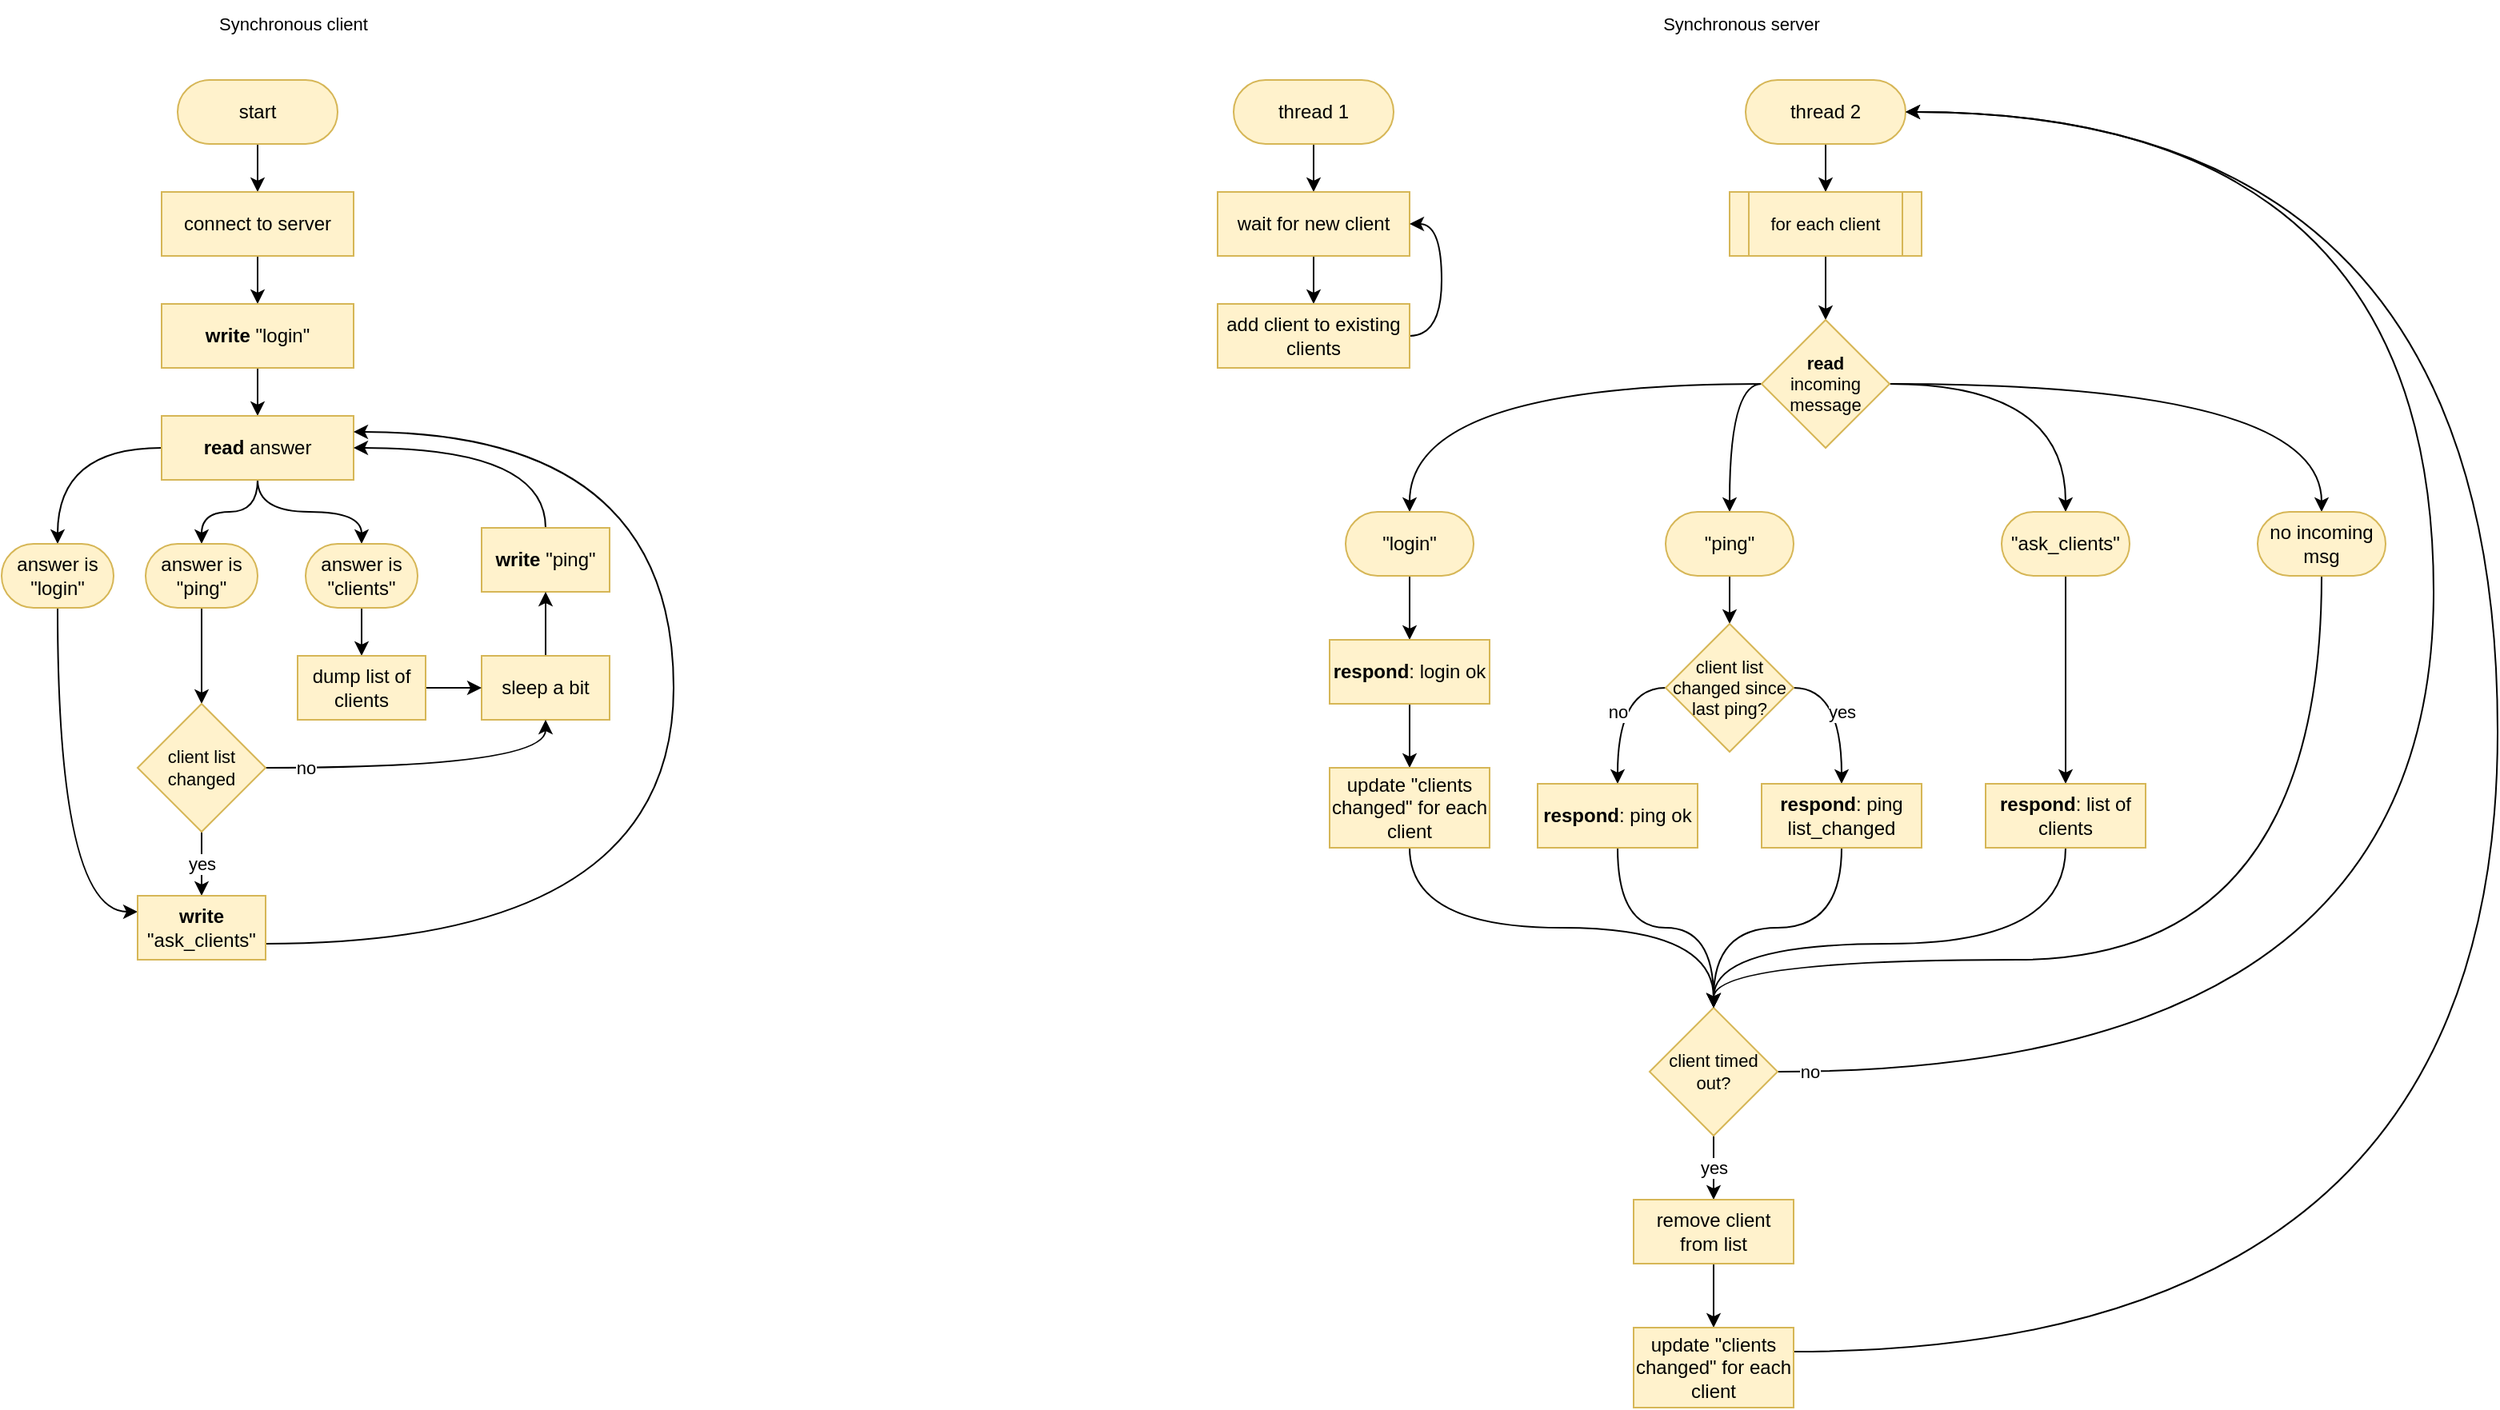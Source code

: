 <mxfile version="21.1.2" type="device" pages="2">
  <diagram name="chapter 4" id="pWodS_e5N2gBe3Vhcsnj">
    <mxGraphModel dx="2128" dy="1004" grid="0" gridSize="10" guides="1" tooltips="1" connect="1" arrows="1" fold="1" page="0" pageScale="1" pageWidth="850" pageHeight="1100" math="0" shadow="0">
      <root>
        <mxCell id="0" />
        <mxCell id="1" parent="0" />
        <mxCell id="hR4ZYZzlDSfTuO1KXUen-3" style="edgeStyle=orthogonalEdgeStyle;rounded=0;orthogonalLoop=1;jettySize=auto;html=1;curved=1;" edge="1" parent="1" source="hR4ZYZzlDSfTuO1KXUen-8" target="hR4ZYZzlDSfTuO1KXUen-2">
          <mxGeometry relative="1" as="geometry">
            <mxPoint x="120" y="270" as="sourcePoint" />
          </mxGeometry>
        </mxCell>
        <mxCell id="hR4ZYZzlDSfTuO1KXUen-5" style="edgeStyle=orthogonalEdgeStyle;rounded=0;orthogonalLoop=1;jettySize=auto;html=1;curved=1;" edge="1" parent="1" source="hR4ZYZzlDSfTuO1KXUen-2" target="hR4ZYZzlDSfTuO1KXUen-4">
          <mxGeometry relative="1" as="geometry" />
        </mxCell>
        <mxCell id="hR4ZYZzlDSfTuO1KXUen-2" value="connect to server" style="rounded=0;whiteSpace=wrap;html=1;fillColor=#fff2cc;strokeColor=#d6b656;" vertex="1" parent="1">
          <mxGeometry x="60" y="300" width="120" height="40" as="geometry" />
        </mxCell>
        <mxCell id="hR4ZYZzlDSfTuO1KXUen-7" style="edgeStyle=orthogonalEdgeStyle;rounded=0;orthogonalLoop=1;jettySize=auto;html=1;curved=1;" edge="1" parent="1" source="hR4ZYZzlDSfTuO1KXUen-4" target="hR4ZYZzlDSfTuO1KXUen-6">
          <mxGeometry relative="1" as="geometry" />
        </mxCell>
        <mxCell id="hR4ZYZzlDSfTuO1KXUen-4" value="&lt;b&gt;write &lt;/b&gt;&quot;login&quot;" style="rounded=0;whiteSpace=wrap;html=1;fillColor=#fff2cc;strokeColor=#d6b656;" vertex="1" parent="1">
          <mxGeometry x="60" y="370" width="120" height="40" as="geometry" />
        </mxCell>
        <mxCell id="hR4ZYZzlDSfTuO1KXUen-13" style="edgeStyle=orthogonalEdgeStyle;rounded=0;orthogonalLoop=1;jettySize=auto;html=1;curved=1;" edge="1" parent="1" source="hR4ZYZzlDSfTuO1KXUen-6" target="hR4ZYZzlDSfTuO1KXUen-10">
          <mxGeometry relative="1" as="geometry" />
        </mxCell>
        <mxCell id="hR4ZYZzlDSfTuO1KXUen-14" style="edgeStyle=orthogonalEdgeStyle;shape=connector;curved=1;rounded=0;orthogonalLoop=1;jettySize=auto;html=1;labelBackgroundColor=default;strokeColor=default;fontFamily=Helvetica;fontSize=11;fontColor=default;endArrow=classic;" edge="1" parent="1" source="hR4ZYZzlDSfTuO1KXUen-6" target="hR4ZYZzlDSfTuO1KXUen-11">
          <mxGeometry relative="1" as="geometry" />
        </mxCell>
        <mxCell id="hR4ZYZzlDSfTuO1KXUen-15" style="edgeStyle=orthogonalEdgeStyle;shape=connector;curved=1;rounded=0;orthogonalLoop=1;jettySize=auto;html=1;labelBackgroundColor=default;strokeColor=default;fontFamily=Helvetica;fontSize=11;fontColor=default;endArrow=classic;" edge="1" parent="1" source="hR4ZYZzlDSfTuO1KXUen-6" target="hR4ZYZzlDSfTuO1KXUen-12">
          <mxGeometry relative="1" as="geometry" />
        </mxCell>
        <mxCell id="hR4ZYZzlDSfTuO1KXUen-6" value="&lt;b&gt;read &lt;/b&gt;answer" style="rounded=0;whiteSpace=wrap;html=1;fillColor=#fff2cc;strokeColor=#d6b656;" vertex="1" parent="1">
          <mxGeometry x="60" y="440" width="120" height="40" as="geometry" />
        </mxCell>
        <mxCell id="hR4ZYZzlDSfTuO1KXUen-8" value="start" style="rounded=1;whiteSpace=wrap;html=1;arcSize=50;fillColor=#fff2cc;strokeColor=#d6b656;" vertex="1" parent="1">
          <mxGeometry x="70" y="230" width="100" height="40" as="geometry" />
        </mxCell>
        <mxCell id="hR4ZYZzlDSfTuO1KXUen-28" style="edgeStyle=orthogonalEdgeStyle;shape=connector;curved=1;rounded=0;orthogonalLoop=1;jettySize=auto;html=1;entryX=0;entryY=0.25;entryDx=0;entryDy=0;labelBackgroundColor=default;strokeColor=default;fontFamily=Helvetica;fontSize=11;fontColor=default;endArrow=classic;" edge="1" parent="1" source="hR4ZYZzlDSfTuO1KXUen-10" target="hR4ZYZzlDSfTuO1KXUen-26">
          <mxGeometry relative="1" as="geometry">
            <Array as="points">
              <mxPoint x="-5" y="750" />
            </Array>
          </mxGeometry>
        </mxCell>
        <mxCell id="hR4ZYZzlDSfTuO1KXUen-10" value="answer is &quot;login&quot;" style="rounded=1;whiteSpace=wrap;html=1;arcSize=50;fillColor=#fff2cc;strokeColor=#d6b656;" vertex="1" parent="1">
          <mxGeometry x="-40" y="520" width="70" height="40" as="geometry" />
        </mxCell>
        <mxCell id="hR4ZYZzlDSfTuO1KXUen-24" style="edgeStyle=orthogonalEdgeStyle;shape=connector;curved=1;rounded=0;orthogonalLoop=1;jettySize=auto;html=1;labelBackgroundColor=default;strokeColor=default;fontFamily=Helvetica;fontSize=11;fontColor=default;endArrow=classic;" edge="1" parent="1" source="hR4ZYZzlDSfTuO1KXUen-11" target="hR4ZYZzlDSfTuO1KXUen-23">
          <mxGeometry relative="1" as="geometry" />
        </mxCell>
        <mxCell id="hR4ZYZzlDSfTuO1KXUen-11" value="answer is &quot;ping&quot;" style="rounded=1;whiteSpace=wrap;html=1;arcSize=50;fillColor=#fff2cc;strokeColor=#d6b656;" vertex="1" parent="1">
          <mxGeometry x="50" y="520" width="70" height="40" as="geometry" />
        </mxCell>
        <mxCell id="hR4ZYZzlDSfTuO1KXUen-21" style="edgeStyle=orthogonalEdgeStyle;shape=connector;curved=1;rounded=0;orthogonalLoop=1;jettySize=auto;html=1;labelBackgroundColor=default;strokeColor=default;fontFamily=Helvetica;fontSize=11;fontColor=default;endArrow=classic;" edge="1" parent="1" source="hR4ZYZzlDSfTuO1KXUen-12" target="hR4ZYZzlDSfTuO1KXUen-20">
          <mxGeometry relative="1" as="geometry" />
        </mxCell>
        <mxCell id="hR4ZYZzlDSfTuO1KXUen-12" value="answer is &quot;clients&quot;" style="rounded=1;whiteSpace=wrap;html=1;arcSize=50;fillColor=#fff2cc;strokeColor=#d6b656;" vertex="1" parent="1">
          <mxGeometry x="150" y="520" width="70" height="40" as="geometry" />
        </mxCell>
        <mxCell id="hR4ZYZzlDSfTuO1KXUen-17" style="edgeStyle=orthogonalEdgeStyle;shape=connector;curved=1;rounded=0;orthogonalLoop=1;jettySize=auto;html=1;labelBackgroundColor=default;strokeColor=default;fontFamily=Helvetica;fontSize=11;fontColor=default;endArrow=classic;exitX=0.5;exitY=0;exitDx=0;exitDy=0;entryX=1;entryY=0.5;entryDx=0;entryDy=0;" edge="1" parent="1" source="hR4ZYZzlDSfTuO1KXUen-16" target="hR4ZYZzlDSfTuO1KXUen-6">
          <mxGeometry relative="1" as="geometry" />
        </mxCell>
        <mxCell id="hR4ZYZzlDSfTuO1KXUen-16" value="&lt;b&gt;write &lt;/b&gt;&quot;ping&quot;" style="rounded=0;whiteSpace=wrap;html=1;fillColor=#fff2cc;strokeColor=#d6b656;" vertex="1" parent="1">
          <mxGeometry x="260" y="510" width="80" height="40" as="geometry" />
        </mxCell>
        <mxCell id="hR4ZYZzlDSfTuO1KXUen-19" style="edgeStyle=orthogonalEdgeStyle;shape=connector;curved=1;rounded=0;orthogonalLoop=1;jettySize=auto;html=1;labelBackgroundColor=default;strokeColor=default;fontFamily=Helvetica;fontSize=11;fontColor=default;endArrow=classic;" edge="1" parent="1" source="hR4ZYZzlDSfTuO1KXUen-18" target="hR4ZYZzlDSfTuO1KXUen-16">
          <mxGeometry relative="1" as="geometry" />
        </mxCell>
        <mxCell id="hR4ZYZzlDSfTuO1KXUen-18" value="sleep a bit" style="rounded=0;whiteSpace=wrap;html=1;fillColor=#fff2cc;strokeColor=#d6b656;" vertex="1" parent="1">
          <mxGeometry x="260" y="590" width="80" height="40" as="geometry" />
        </mxCell>
        <mxCell id="hR4ZYZzlDSfTuO1KXUen-22" style="edgeStyle=orthogonalEdgeStyle;shape=connector;curved=1;rounded=0;orthogonalLoop=1;jettySize=auto;html=1;labelBackgroundColor=default;strokeColor=default;fontFamily=Helvetica;fontSize=11;fontColor=default;endArrow=classic;" edge="1" parent="1" source="hR4ZYZzlDSfTuO1KXUen-20" target="hR4ZYZzlDSfTuO1KXUen-18">
          <mxGeometry relative="1" as="geometry" />
        </mxCell>
        <mxCell id="hR4ZYZzlDSfTuO1KXUen-20" value="dump list of clients" style="rounded=0;whiteSpace=wrap;html=1;fillColor=#fff2cc;strokeColor=#d6b656;" vertex="1" parent="1">
          <mxGeometry x="145" y="590" width="80" height="40" as="geometry" />
        </mxCell>
        <mxCell id="hR4ZYZzlDSfTuO1KXUen-25" value="no" style="edgeStyle=orthogonalEdgeStyle;shape=connector;curved=1;rounded=0;orthogonalLoop=1;jettySize=auto;html=1;labelBackgroundColor=default;strokeColor=default;fontFamily=Helvetica;fontSize=11;fontColor=default;endArrow=classic;entryX=0.5;entryY=1;entryDx=0;entryDy=0;" edge="1" parent="1" source="hR4ZYZzlDSfTuO1KXUen-23" target="hR4ZYZzlDSfTuO1KXUen-18">
          <mxGeometry x="-0.756" relative="1" as="geometry">
            <mxPoint as="offset" />
          </mxGeometry>
        </mxCell>
        <mxCell id="hR4ZYZzlDSfTuO1KXUen-27" value="yes" style="edgeStyle=orthogonalEdgeStyle;shape=connector;curved=1;rounded=0;orthogonalLoop=1;jettySize=auto;html=1;labelBackgroundColor=default;strokeColor=default;fontFamily=Helvetica;fontSize=11;fontColor=default;endArrow=classic;" edge="1" parent="1" source="hR4ZYZzlDSfTuO1KXUen-23" target="hR4ZYZzlDSfTuO1KXUen-26">
          <mxGeometry relative="1" as="geometry" />
        </mxCell>
        <mxCell id="hR4ZYZzlDSfTuO1KXUen-23" value="client list changed" style="rhombus;whiteSpace=wrap;html=1;fontFamily=Helvetica;fontSize=11;fillColor=#fff2cc;strokeColor=#d6b656;" vertex="1" parent="1">
          <mxGeometry x="45" y="620" width="80" height="80" as="geometry" />
        </mxCell>
        <mxCell id="hR4ZYZzlDSfTuO1KXUen-29" style="edgeStyle=orthogonalEdgeStyle;shape=connector;curved=1;rounded=0;orthogonalLoop=1;jettySize=auto;html=1;entryX=1;entryY=0.25;entryDx=0;entryDy=0;labelBackgroundColor=default;strokeColor=default;fontFamily=Helvetica;fontSize=11;fontColor=default;endArrow=classic;" edge="1" parent="1" source="hR4ZYZzlDSfTuO1KXUen-26" target="hR4ZYZzlDSfTuO1KXUen-6">
          <mxGeometry relative="1" as="geometry">
            <Array as="points">
              <mxPoint x="380" y="770" />
              <mxPoint x="380" y="450" />
            </Array>
          </mxGeometry>
        </mxCell>
        <mxCell id="hR4ZYZzlDSfTuO1KXUen-26" value="&lt;b&gt;write &lt;/b&gt;&quot;ask_clients&lt;span style=&quot;background-color: initial;&quot;&gt;&quot;&lt;/span&gt;" style="rounded=0;whiteSpace=wrap;html=1;fillColor=#fff2cc;strokeColor=#d6b656;" vertex="1" parent="1">
          <mxGeometry x="45" y="740" width="80" height="40" as="geometry" />
        </mxCell>
        <mxCell id="hR4ZYZzlDSfTuO1KXUen-31" value="Synchronous client" style="text;html=1;strokeColor=none;fillColor=none;align=center;verticalAlign=middle;whiteSpace=wrap;rounded=0;fontSize=11;fontFamily=Helvetica;fontColor=default;" vertex="1" parent="1">
          <mxGeometry x="65" y="180" width="155" height="30" as="geometry" />
        </mxCell>
        <mxCell id="hR4ZYZzlDSfTuO1KXUen-32" style="edgeStyle=orthogonalEdgeStyle;rounded=0;orthogonalLoop=1;jettySize=auto;html=1;curved=1;" edge="1" source="hR4ZYZzlDSfTuO1KXUen-41" target="hR4ZYZzlDSfTuO1KXUen-34" parent="1">
          <mxGeometry relative="1" as="geometry">
            <mxPoint x="780" y="270" as="sourcePoint" />
          </mxGeometry>
        </mxCell>
        <mxCell id="hR4ZYZzlDSfTuO1KXUen-33" style="edgeStyle=orthogonalEdgeStyle;rounded=0;orthogonalLoop=1;jettySize=auto;html=1;curved=1;" edge="1" source="hR4ZYZzlDSfTuO1KXUen-34" target="hR4ZYZzlDSfTuO1KXUen-36" parent="1">
          <mxGeometry relative="1" as="geometry" />
        </mxCell>
        <mxCell id="hR4ZYZzlDSfTuO1KXUen-34" value="wait for new client" style="rounded=0;whiteSpace=wrap;html=1;fillColor=#fff2cc;strokeColor=#d6b656;" vertex="1" parent="1">
          <mxGeometry x="720" y="300" width="120" height="40" as="geometry" />
        </mxCell>
        <mxCell id="hR4ZYZzlDSfTuO1KXUen-35" style="edgeStyle=orthogonalEdgeStyle;rounded=0;orthogonalLoop=1;jettySize=auto;html=1;entryX=1;entryY=0.5;entryDx=0;entryDy=0;curved=1;" edge="1" source="hR4ZYZzlDSfTuO1KXUen-36" target="hR4ZYZzlDSfTuO1KXUen-34" parent="1">
          <mxGeometry relative="1" as="geometry">
            <Array as="points">
              <mxPoint x="860" y="390" />
              <mxPoint x="860" y="320" />
            </Array>
          </mxGeometry>
        </mxCell>
        <mxCell id="hR4ZYZzlDSfTuO1KXUen-36" value="add client to existing clients" style="rounded=0;whiteSpace=wrap;html=1;fillColor=#fff2cc;strokeColor=#d6b656;" vertex="1" parent="1">
          <mxGeometry x="720" y="370" width="120" height="40" as="geometry" />
        </mxCell>
        <mxCell id="hR4ZYZzlDSfTuO1KXUen-41" value="thread 1" style="rounded=1;whiteSpace=wrap;html=1;arcSize=50;fillColor=#fff2cc;strokeColor=#d6b656;" vertex="1" parent="1">
          <mxGeometry x="730" y="230" width="100" height="40" as="geometry" />
        </mxCell>
        <mxCell id="hR4ZYZzlDSfTuO1KXUen-68" style="edgeStyle=orthogonalEdgeStyle;shape=connector;curved=1;rounded=0;orthogonalLoop=1;jettySize=auto;html=1;labelBackgroundColor=default;strokeColor=default;fontFamily=Helvetica;fontSize=11;fontColor=default;endArrow=classic;" edge="1" parent="1" source="hR4ZYZzlDSfTuO1KXUen-64" target="hR4ZYZzlDSfTuO1KXUen-65">
          <mxGeometry relative="1" as="geometry" />
        </mxCell>
        <mxCell id="hR4ZYZzlDSfTuO1KXUen-64" value="thread 2" style="rounded=1;whiteSpace=wrap;html=1;arcSize=50;fillColor=#fff2cc;strokeColor=#d6b656;" vertex="1" parent="1">
          <mxGeometry x="1050" y="230" width="100" height="40" as="geometry" />
        </mxCell>
        <mxCell id="hR4ZYZzlDSfTuO1KXUen-69" style="edgeStyle=orthogonalEdgeStyle;shape=connector;curved=1;rounded=0;orthogonalLoop=1;jettySize=auto;html=1;labelBackgroundColor=default;strokeColor=default;fontFamily=Helvetica;fontSize=11;fontColor=default;endArrow=classic;" edge="1" parent="1" source="hR4ZYZzlDSfTuO1KXUen-65" target="hR4ZYZzlDSfTuO1KXUen-67">
          <mxGeometry relative="1" as="geometry" />
        </mxCell>
        <mxCell id="hR4ZYZzlDSfTuO1KXUen-65" value="for each client" style="shape=process;whiteSpace=wrap;html=1;backgroundOutline=1;fontFamily=Helvetica;fontSize=11;fillColor=#fff2cc;strokeColor=#d6b656;" vertex="1" parent="1">
          <mxGeometry x="1040" y="300" width="120" height="40" as="geometry" />
        </mxCell>
        <mxCell id="hR4ZYZzlDSfTuO1KXUen-74" style="edgeStyle=orthogonalEdgeStyle;shape=connector;curved=1;rounded=0;orthogonalLoop=1;jettySize=auto;html=1;exitX=0;exitY=0.5;exitDx=0;exitDy=0;labelBackgroundColor=default;strokeColor=default;fontFamily=Helvetica;fontSize=11;fontColor=default;endArrow=classic;" edge="1" parent="1" source="hR4ZYZzlDSfTuO1KXUen-67" target="hR4ZYZzlDSfTuO1KXUen-70">
          <mxGeometry relative="1" as="geometry" />
        </mxCell>
        <mxCell id="hR4ZYZzlDSfTuO1KXUen-76" style="edgeStyle=orthogonalEdgeStyle;shape=connector;curved=1;rounded=0;orthogonalLoop=1;jettySize=auto;html=1;exitX=0;exitY=0.5;exitDx=0;exitDy=0;labelBackgroundColor=default;strokeColor=default;fontFamily=Helvetica;fontSize=11;fontColor=default;endArrow=classic;" edge="1" parent="1" source="hR4ZYZzlDSfTuO1KXUen-67" target="hR4ZYZzlDSfTuO1KXUen-71">
          <mxGeometry relative="1" as="geometry" />
        </mxCell>
        <mxCell id="hR4ZYZzlDSfTuO1KXUen-77" style="edgeStyle=orthogonalEdgeStyle;shape=connector;curved=1;rounded=0;orthogonalLoop=1;jettySize=auto;html=1;exitX=1;exitY=0.5;exitDx=0;exitDy=0;labelBackgroundColor=default;strokeColor=default;fontFamily=Helvetica;fontSize=11;fontColor=default;endArrow=classic;" edge="1" parent="1" source="hR4ZYZzlDSfTuO1KXUen-67" target="hR4ZYZzlDSfTuO1KXUen-72">
          <mxGeometry relative="1" as="geometry" />
        </mxCell>
        <mxCell id="hR4ZYZzlDSfTuO1KXUen-78" style="edgeStyle=orthogonalEdgeStyle;shape=connector;curved=1;rounded=0;orthogonalLoop=1;jettySize=auto;html=1;exitX=1;exitY=0.5;exitDx=0;exitDy=0;labelBackgroundColor=default;strokeColor=default;fontFamily=Helvetica;fontSize=11;fontColor=default;endArrow=classic;" edge="1" parent="1" source="hR4ZYZzlDSfTuO1KXUen-67" target="hR4ZYZzlDSfTuO1KXUen-73">
          <mxGeometry relative="1" as="geometry" />
        </mxCell>
        <mxCell id="hR4ZYZzlDSfTuO1KXUen-67" value="&lt;b&gt;read&lt;/b&gt;&lt;br&gt;incoming message" style="rhombus;whiteSpace=wrap;html=1;fontFamily=Helvetica;fontSize=11;fillColor=#fff2cc;strokeColor=#d6b656;" vertex="1" parent="1">
          <mxGeometry x="1060" y="380" width="80" height="80" as="geometry" />
        </mxCell>
        <mxCell id="hR4ZYZzlDSfTuO1KXUen-80" style="edgeStyle=orthogonalEdgeStyle;shape=connector;curved=1;rounded=0;orthogonalLoop=1;jettySize=auto;html=1;labelBackgroundColor=default;strokeColor=default;fontFamily=Helvetica;fontSize=11;fontColor=default;endArrow=classic;" edge="1" parent="1" source="hR4ZYZzlDSfTuO1KXUen-70" target="hR4ZYZzlDSfTuO1KXUen-79">
          <mxGeometry relative="1" as="geometry" />
        </mxCell>
        <mxCell id="hR4ZYZzlDSfTuO1KXUen-70" value="&quot;login&quot;" style="rounded=1;whiteSpace=wrap;html=1;arcSize=50;fillColor=#fff2cc;strokeColor=#d6b656;" vertex="1" parent="1">
          <mxGeometry x="800" y="500" width="80" height="40" as="geometry" />
        </mxCell>
        <mxCell id="hR4ZYZzlDSfTuO1KXUen-90" style="edgeStyle=orthogonalEdgeStyle;shape=connector;curved=1;rounded=0;orthogonalLoop=1;jettySize=auto;html=1;labelBackgroundColor=default;strokeColor=default;fontFamily=Helvetica;fontSize=11;fontColor=default;endArrow=classic;" edge="1" parent="1" source="hR4ZYZzlDSfTuO1KXUen-71" target="hR4ZYZzlDSfTuO1KXUen-85">
          <mxGeometry relative="1" as="geometry" />
        </mxCell>
        <mxCell id="hR4ZYZzlDSfTuO1KXUen-71" value="&quot;ping&quot;" style="rounded=1;whiteSpace=wrap;html=1;arcSize=50;fillColor=#fff2cc;strokeColor=#d6b656;" vertex="1" parent="1">
          <mxGeometry x="1000" y="500" width="80" height="40" as="geometry" />
        </mxCell>
        <mxCell id="hR4ZYZzlDSfTuO1KXUen-94" style="edgeStyle=orthogonalEdgeStyle;shape=connector;curved=1;rounded=0;orthogonalLoop=1;jettySize=auto;html=1;labelBackgroundColor=default;strokeColor=default;fontFamily=Helvetica;fontSize=11;fontColor=default;endArrow=classic;" edge="1" parent="1" source="hR4ZYZzlDSfTuO1KXUen-72" target="hR4ZYZzlDSfTuO1KXUen-93">
          <mxGeometry relative="1" as="geometry" />
        </mxCell>
        <mxCell id="hR4ZYZzlDSfTuO1KXUen-72" value="&quot;ask_clients&lt;span style=&quot;background-color: initial;&quot;&gt;&quot;&lt;/span&gt;" style="rounded=1;whiteSpace=wrap;html=1;arcSize=50;fillColor=#fff2cc;strokeColor=#d6b656;" vertex="1" parent="1">
          <mxGeometry x="1210" y="500" width="80" height="40" as="geometry" />
        </mxCell>
        <mxCell id="hR4ZYZzlDSfTuO1KXUen-96" style="edgeStyle=orthogonalEdgeStyle;shape=connector;curved=1;rounded=0;orthogonalLoop=1;jettySize=auto;html=1;entryX=0.5;entryY=0;entryDx=0;entryDy=0;labelBackgroundColor=default;strokeColor=default;fontFamily=Helvetica;fontSize=11;fontColor=default;endArrow=classic;exitX=0.5;exitY=1;exitDx=0;exitDy=0;" edge="1" parent="1" source="hR4ZYZzlDSfTuO1KXUen-73" target="hR4ZYZzlDSfTuO1KXUen-83">
          <mxGeometry relative="1" as="geometry">
            <Array as="points">
              <mxPoint x="1410" y="780" />
              <mxPoint x="1030" y="780" />
            </Array>
          </mxGeometry>
        </mxCell>
        <mxCell id="hR4ZYZzlDSfTuO1KXUen-73" value="no incoming msg" style="rounded=1;whiteSpace=wrap;html=1;arcSize=50;fillColor=#fff2cc;strokeColor=#d6b656;" vertex="1" parent="1">
          <mxGeometry x="1370" y="500" width="80" height="40" as="geometry" />
        </mxCell>
        <mxCell id="hR4ZYZzlDSfTuO1KXUen-82" style="edgeStyle=orthogonalEdgeStyle;shape=connector;curved=1;rounded=0;orthogonalLoop=1;jettySize=auto;html=1;labelBackgroundColor=default;strokeColor=default;fontFamily=Helvetica;fontSize=11;fontColor=default;endArrow=classic;" edge="1" parent="1" source="hR4ZYZzlDSfTuO1KXUen-79" target="hR4ZYZzlDSfTuO1KXUen-81">
          <mxGeometry relative="1" as="geometry" />
        </mxCell>
        <mxCell id="hR4ZYZzlDSfTuO1KXUen-79" value="&lt;b&gt;respond&lt;/b&gt;: login ok" style="rounded=0;whiteSpace=wrap;html=1;fillColor=#fff2cc;strokeColor=#d6b656;" vertex="1" parent="1">
          <mxGeometry x="790" y="580" width="100" height="40" as="geometry" />
        </mxCell>
        <mxCell id="hR4ZYZzlDSfTuO1KXUen-84" style="edgeStyle=orthogonalEdgeStyle;shape=connector;curved=1;rounded=0;orthogonalLoop=1;jettySize=auto;html=1;entryX=0.5;entryY=0;entryDx=0;entryDy=0;labelBackgroundColor=default;strokeColor=default;fontFamily=Helvetica;fontSize=11;fontColor=default;endArrow=classic;exitX=0.5;exitY=1;exitDx=0;exitDy=0;" edge="1" parent="1" source="hR4ZYZzlDSfTuO1KXUen-81" target="hR4ZYZzlDSfTuO1KXUen-83">
          <mxGeometry relative="1" as="geometry" />
        </mxCell>
        <mxCell id="hR4ZYZzlDSfTuO1KXUen-81" value="update &quot;clients changed&quot; for each client" style="rounded=0;whiteSpace=wrap;html=1;fillColor=#fff2cc;strokeColor=#d6b656;" vertex="1" parent="1">
          <mxGeometry x="790" y="660" width="100" height="50" as="geometry" />
        </mxCell>
        <mxCell id="hR4ZYZzlDSfTuO1KXUen-97" value="no" style="edgeStyle=orthogonalEdgeStyle;shape=connector;curved=1;rounded=0;orthogonalLoop=1;jettySize=auto;html=1;entryX=1;entryY=0.5;entryDx=0;entryDy=0;labelBackgroundColor=default;strokeColor=default;fontFamily=Helvetica;fontSize=11;fontColor=default;endArrow=classic;" edge="1" parent="1" source="hR4ZYZzlDSfTuO1KXUen-83" target="hR4ZYZzlDSfTuO1KXUen-64">
          <mxGeometry x="-0.97" relative="1" as="geometry">
            <Array as="points">
              <mxPoint x="1480" y="850" />
              <mxPoint x="1480" y="250" />
            </Array>
            <mxPoint as="offset" />
          </mxGeometry>
        </mxCell>
        <mxCell id="hR4ZYZzlDSfTuO1KXUen-99" value="yes" style="edgeStyle=orthogonalEdgeStyle;shape=connector;curved=1;rounded=0;orthogonalLoop=1;jettySize=auto;html=1;labelBackgroundColor=default;strokeColor=default;fontFamily=Helvetica;fontSize=11;fontColor=default;endArrow=classic;" edge="1" parent="1" source="hR4ZYZzlDSfTuO1KXUen-83" target="hR4ZYZzlDSfTuO1KXUen-98">
          <mxGeometry relative="1" as="geometry" />
        </mxCell>
        <mxCell id="hR4ZYZzlDSfTuO1KXUen-83" value="client timed out?" style="rhombus;whiteSpace=wrap;html=1;fontFamily=Helvetica;fontSize=11;fillColor=#fff2cc;strokeColor=#d6b656;" vertex="1" parent="1">
          <mxGeometry x="990" y="810" width="80" height="80" as="geometry" />
        </mxCell>
        <mxCell id="hR4ZYZzlDSfTuO1KXUen-88" value="no" style="edgeStyle=orthogonalEdgeStyle;shape=connector;curved=1;rounded=0;orthogonalLoop=1;jettySize=auto;html=1;exitX=0;exitY=0.5;exitDx=0;exitDy=0;labelBackgroundColor=default;strokeColor=default;fontFamily=Helvetica;fontSize=11;fontColor=default;endArrow=classic;" edge="1" parent="1" source="hR4ZYZzlDSfTuO1KXUen-85" target="hR4ZYZzlDSfTuO1KXUen-86">
          <mxGeometry relative="1" as="geometry" />
        </mxCell>
        <mxCell id="hR4ZYZzlDSfTuO1KXUen-89" value="yes" style="edgeStyle=orthogonalEdgeStyle;shape=connector;curved=1;rounded=0;orthogonalLoop=1;jettySize=auto;html=1;exitX=1;exitY=0.5;exitDx=0;exitDy=0;labelBackgroundColor=default;strokeColor=default;fontFamily=Helvetica;fontSize=11;fontColor=default;endArrow=classic;" edge="1" parent="1" source="hR4ZYZzlDSfTuO1KXUen-85" target="hR4ZYZzlDSfTuO1KXUen-87">
          <mxGeometry relative="1" as="geometry" />
        </mxCell>
        <mxCell id="hR4ZYZzlDSfTuO1KXUen-85" value="client list changed since last ping?" style="rhombus;whiteSpace=wrap;html=1;fontFamily=Helvetica;fontSize=11;fillColor=#fff2cc;strokeColor=#d6b656;" vertex="1" parent="1">
          <mxGeometry x="1000" y="570" width="80" height="80" as="geometry" />
        </mxCell>
        <mxCell id="hR4ZYZzlDSfTuO1KXUen-91" style="edgeStyle=orthogonalEdgeStyle;shape=connector;curved=1;rounded=0;orthogonalLoop=1;jettySize=auto;html=1;entryX=0.5;entryY=0;entryDx=0;entryDy=0;labelBackgroundColor=default;strokeColor=default;fontFamily=Helvetica;fontSize=11;fontColor=default;endArrow=classic;" edge="1" parent="1" source="hR4ZYZzlDSfTuO1KXUen-86" target="hR4ZYZzlDSfTuO1KXUen-83">
          <mxGeometry relative="1" as="geometry" />
        </mxCell>
        <mxCell id="hR4ZYZzlDSfTuO1KXUen-86" value="&lt;b&gt;respond&lt;/b&gt;: ping ok" style="rounded=0;whiteSpace=wrap;html=1;fillColor=#fff2cc;strokeColor=#d6b656;" vertex="1" parent="1">
          <mxGeometry x="920" y="670" width="100" height="40" as="geometry" />
        </mxCell>
        <mxCell id="hR4ZYZzlDSfTuO1KXUen-92" style="edgeStyle=orthogonalEdgeStyle;shape=connector;curved=1;rounded=0;orthogonalLoop=1;jettySize=auto;html=1;labelBackgroundColor=default;strokeColor=default;fontFamily=Helvetica;fontSize=11;fontColor=default;endArrow=classic;" edge="1" parent="1" source="hR4ZYZzlDSfTuO1KXUen-87" target="hR4ZYZzlDSfTuO1KXUen-83">
          <mxGeometry relative="1" as="geometry" />
        </mxCell>
        <mxCell id="hR4ZYZzlDSfTuO1KXUen-87" value="&lt;b&gt;respond&lt;/b&gt;: ping list_changed" style="rounded=0;whiteSpace=wrap;html=1;fillColor=#fff2cc;strokeColor=#d6b656;" vertex="1" parent="1">
          <mxGeometry x="1060" y="670" width="100" height="40" as="geometry" />
        </mxCell>
        <mxCell id="hR4ZYZzlDSfTuO1KXUen-95" style="edgeStyle=orthogonalEdgeStyle;shape=connector;curved=1;rounded=0;orthogonalLoop=1;jettySize=auto;html=1;labelBackgroundColor=default;strokeColor=default;fontFamily=Helvetica;fontSize=11;fontColor=default;endArrow=classic;exitX=0.5;exitY=1;exitDx=0;exitDy=0;" edge="1" parent="1" source="hR4ZYZzlDSfTuO1KXUen-93" target="hR4ZYZzlDSfTuO1KXUen-83">
          <mxGeometry relative="1" as="geometry">
            <Array as="points">
              <mxPoint x="1250" y="770" />
              <mxPoint x="1030" y="770" />
            </Array>
          </mxGeometry>
        </mxCell>
        <mxCell id="hR4ZYZzlDSfTuO1KXUen-93" value="&lt;b&gt;respond&lt;/b&gt;: list of clients" style="rounded=0;whiteSpace=wrap;html=1;fillColor=#fff2cc;strokeColor=#d6b656;" vertex="1" parent="1">
          <mxGeometry x="1200" y="670" width="100" height="40" as="geometry" />
        </mxCell>
        <mxCell id="hR4ZYZzlDSfTuO1KXUen-101" style="edgeStyle=orthogonalEdgeStyle;shape=connector;curved=1;rounded=0;orthogonalLoop=1;jettySize=auto;html=1;labelBackgroundColor=default;strokeColor=default;fontFamily=Helvetica;fontSize=11;fontColor=default;endArrow=classic;" edge="1" parent="1" source="hR4ZYZzlDSfTuO1KXUen-98" target="hR4ZYZzlDSfTuO1KXUen-100">
          <mxGeometry relative="1" as="geometry" />
        </mxCell>
        <mxCell id="hR4ZYZzlDSfTuO1KXUen-98" value="remove client from list" style="rounded=0;whiteSpace=wrap;html=1;fillColor=#fff2cc;strokeColor=#d6b656;" vertex="1" parent="1">
          <mxGeometry x="980" y="930" width="100" height="40" as="geometry" />
        </mxCell>
        <mxCell id="hR4ZYZzlDSfTuO1KXUen-102" style="edgeStyle=orthogonalEdgeStyle;shape=connector;curved=1;rounded=0;orthogonalLoop=1;jettySize=auto;html=1;labelBackgroundColor=default;strokeColor=default;fontFamily=Helvetica;fontSize=11;fontColor=default;endArrow=classic;" edge="1" parent="1" source="hR4ZYZzlDSfTuO1KXUen-100" target="hR4ZYZzlDSfTuO1KXUen-64">
          <mxGeometry relative="1" as="geometry">
            <Array as="points">
              <mxPoint x="1520" y="1025" />
              <mxPoint x="1520" y="250" />
            </Array>
          </mxGeometry>
        </mxCell>
        <mxCell id="hR4ZYZzlDSfTuO1KXUen-100" value="update &quot;clients changed&quot; for each client" style="rounded=0;whiteSpace=wrap;html=1;fillColor=#fff2cc;strokeColor=#d6b656;" vertex="1" parent="1">
          <mxGeometry x="980" y="1010" width="100" height="50" as="geometry" />
        </mxCell>
        <mxCell id="hR4ZYZzlDSfTuO1KXUen-103" value="Synchronous server" style="text;html=1;strokeColor=none;fillColor=none;align=center;verticalAlign=middle;whiteSpace=wrap;rounded=0;fontSize=11;fontFamily=Helvetica;fontColor=default;" vertex="1" parent="1">
          <mxGeometry x="970" y="180" width="155" height="30" as="geometry" />
        </mxCell>
      </root>
    </mxGraphModel>
  </diagram>
  <diagram id="swoqIfhrYHMp--Hl4pSS" name="Page-2">
    <mxGraphModel dx="3274" dy="1205" grid="1" gridSize="10" guides="1" tooltips="1" connect="1" arrows="1" fold="1" page="0" pageScale="1" pageWidth="850" pageHeight="1100" math="0" shadow="0">
      <root>
        <mxCell id="0" />
        <mxCell id="1" parent="0" />
        <mxCell id="kAcoKQEJUVs0v133dwi2-1" style="edgeStyle=orthogonalEdgeStyle;rounded=0;orthogonalLoop=1;jettySize=auto;html=1;curved=1;" edge="1" parent="1" source="kAcoKQEJUVs0v133dwi2-6" target="kAcoKQEJUVs0v133dwi2-3">
          <mxGeometry relative="1" as="geometry">
            <mxPoint x="890" y="270" as="sourcePoint" />
          </mxGeometry>
        </mxCell>
        <mxCell id="kAcoKQEJUVs0v133dwi2-2" style="edgeStyle=orthogonalEdgeStyle;rounded=0;orthogonalLoop=1;jettySize=auto;html=1;curved=1;" edge="1" parent="1" source="kAcoKQEJUVs0v133dwi2-3" target="kAcoKQEJUVs0v133dwi2-13">
          <mxGeometry relative="1" as="geometry">
            <mxPoint x="890" y="370" as="targetPoint" />
          </mxGeometry>
        </mxCell>
        <mxCell id="kAcoKQEJUVs0v133dwi2-3" value="Accept new client" style="rounded=0;whiteSpace=wrap;html=1;fillColor=#fff2cc;strokeColor=#d6b656;" vertex="1" parent="1">
          <mxGeometry x="830" y="300" width="120" height="40" as="geometry" />
        </mxCell>
        <mxCell id="kAcoKQEJUVs0v133dwi2-6" value="start" style="rounded=1;whiteSpace=wrap;html=1;arcSize=50;fillColor=#fff2cc;strokeColor=#d6b656;" vertex="1" parent="1">
          <mxGeometry x="840" y="230" width="100" height="40" as="geometry" />
        </mxCell>
        <mxCell id="kAcoKQEJUVs0v133dwi2-24" value="NO" style="edgeStyle=orthogonalEdgeStyle;shape=connector;rounded=0;orthogonalLoop=1;jettySize=auto;html=1;entryX=1;entryY=0.5;entryDx=0;entryDy=0;labelBackgroundColor=default;strokeColor=default;fontFamily=Helvetica;fontSize=11;fontColor=default;endArrow=classic;" edge="1" parent="1" source="kAcoKQEJUVs0v133dwi2-11" target="kAcoKQEJUVs0v133dwi2-13">
          <mxGeometry x="-0.954" relative="1" as="geometry">
            <Array as="points">
              <mxPoint x="1480" y="590" />
              <mxPoint x="1480" y="400" />
            </Array>
            <mxPoint as="offset" />
          </mxGeometry>
        </mxCell>
        <mxCell id="kAcoKQEJUVs0v133dwi2-62" value="YES" style="edgeStyle=orthogonalEdgeStyle;shape=connector;curved=1;rounded=0;orthogonalLoop=1;jettySize=auto;html=1;labelBackgroundColor=default;strokeColor=default;fontFamily=Helvetica;fontSize=11;fontColor=default;endArrow=classic;" edge="1" parent="1" source="kAcoKQEJUVs0v133dwi2-11" target="kAcoKQEJUVs0v133dwi2-60">
          <mxGeometry relative="1" as="geometry" />
        </mxCell>
        <mxCell id="kAcoKQEJUVs0v133dwi2-11" value="ping timeout?" style="rhombus;whiteSpace=wrap;html=1;fontFamily=Helvetica;fontSize=11;fillColor=#fff2cc;strokeColor=#d6b656;" vertex="1" parent="1">
          <mxGeometry x="1360" y="550" width="80" height="80" as="geometry" />
        </mxCell>
        <mxCell id="kAcoKQEJUVs0v133dwi2-15" style="edgeStyle=orthogonalEdgeStyle;shape=connector;curved=1;rounded=0;orthogonalLoop=1;jettySize=auto;html=1;labelBackgroundColor=default;strokeColor=default;fontFamily=Helvetica;fontSize=11;fontColor=default;endArrow=classic;" edge="1" parent="1" source="kAcoKQEJUVs0v133dwi2-13" target="kAcoKQEJUVs0v133dwi2-14">
          <mxGeometry relative="1" as="geometry" />
        </mxCell>
        <mxCell id="kAcoKQEJUVs0v133dwi2-20" style="edgeStyle=orthogonalEdgeStyle;shape=connector;curved=1;rounded=0;orthogonalLoop=1;jettySize=auto;html=1;exitX=0.5;exitY=1;exitDx=0;exitDy=0;labelBackgroundColor=default;strokeColor=default;fontFamily=Helvetica;fontSize=11;fontColor=default;endArrow=classic;" edge="1" parent="1" source="kAcoKQEJUVs0v133dwi2-13" target="kAcoKQEJUVs0v133dwi2-17">
          <mxGeometry relative="1" as="geometry" />
        </mxCell>
        <mxCell id="kAcoKQEJUVs0v133dwi2-21" style="edgeStyle=orthogonalEdgeStyle;shape=connector;curved=1;rounded=0;orthogonalLoop=1;jettySize=auto;html=1;exitX=0.5;exitY=1;exitDx=0;exitDy=0;labelBackgroundColor=default;strokeColor=default;fontFamily=Helvetica;fontSize=11;fontColor=default;endArrow=classic;" edge="1" parent="1" source="kAcoKQEJUVs0v133dwi2-13" target="kAcoKQEJUVs0v133dwi2-18">
          <mxGeometry relative="1" as="geometry" />
        </mxCell>
        <mxCell id="kAcoKQEJUVs0v133dwi2-22" style="edgeStyle=orthogonalEdgeStyle;shape=connector;curved=1;rounded=0;orthogonalLoop=1;jettySize=auto;html=1;exitX=0.5;exitY=1;exitDx=0;exitDy=0;labelBackgroundColor=default;strokeColor=default;fontFamily=Helvetica;fontSize=11;fontColor=default;endArrow=classic;" edge="1" parent="1" source="kAcoKQEJUVs0v133dwi2-13" target="kAcoKQEJUVs0v133dwi2-16">
          <mxGeometry relative="1" as="geometry" />
        </mxCell>
        <mxCell id="kAcoKQEJUVs0v133dwi2-13" value="Boost.Asio" style="shape=process;whiteSpace=wrap;html=1;backgroundOutline=1;fontFamily=Helvetica;fontSize=11;fillColor=#fff2cc;strokeColor=#d6b656;" vertex="1" parent="1">
          <mxGeometry x="830" y="380" width="120" height="40" as="geometry" />
        </mxCell>
        <mxCell id="kAcoKQEJUVs0v133dwi2-46" style="edgeStyle=orthogonalEdgeStyle;shape=connector;curved=1;rounded=0;orthogonalLoop=1;jettySize=auto;html=1;labelBackgroundColor=default;strokeColor=default;fontFamily=Helvetica;fontSize=11;fontColor=default;endArrow=classic;" edge="1" parent="1" source="kAcoKQEJUVs0v133dwi2-14" target="kAcoKQEJUVs0v133dwi2-35">
          <mxGeometry relative="1" as="geometry" />
        </mxCell>
        <mxCell id="kAcoKQEJUVs0v133dwi2-14" value="on_read" style="rounded=1;whiteSpace=wrap;html=1;arcSize=50;fillColor=#fff2cc;strokeColor=#d6b656;" vertex="1" parent="1">
          <mxGeometry x="840" y="470" width="100" height="40" as="geometry" />
        </mxCell>
        <mxCell id="kAcoKQEJUVs0v133dwi2-34" style="edgeStyle=orthogonalEdgeStyle;shape=connector;curved=1;rounded=0;orthogonalLoop=1;jettySize=auto;html=1;labelBackgroundColor=default;strokeColor=default;fontFamily=Helvetica;fontSize=11;fontColor=default;endArrow=classic;" edge="1" parent="1" source="kAcoKQEJUVs0v133dwi2-16" target="kAcoKQEJUVs0v133dwi2-25">
          <mxGeometry relative="1" as="geometry" />
        </mxCell>
        <mxCell id="kAcoKQEJUVs0v133dwi2-16" value="on_accept" style="rounded=1;whiteSpace=wrap;html=1;arcSize=50;fillColor=#fff2cc;strokeColor=#d6b656;" vertex="1" parent="1">
          <mxGeometry x="490" y="470" width="100" height="40" as="geometry" />
        </mxCell>
        <mxCell id="kAcoKQEJUVs0v133dwi2-66" style="edgeStyle=orthogonalEdgeStyle;shape=connector;curved=1;rounded=0;orthogonalLoop=1;jettySize=auto;html=1;labelBackgroundColor=default;strokeColor=default;fontFamily=Helvetica;fontSize=11;fontColor=default;endArrow=classic;" edge="1" parent="1" source="kAcoKQEJUVs0v133dwi2-17" target="kAcoKQEJUVs0v133dwi2-55">
          <mxGeometry relative="1" as="geometry" />
        </mxCell>
        <mxCell id="kAcoKQEJUVs0v133dwi2-17" value="on_write" style="rounded=1;whiteSpace=wrap;html=1;arcSize=50;fillColor=#fff2cc;strokeColor=#d6b656;" vertex="1" parent="1">
          <mxGeometry x="1190" y="470" width="100" height="40" as="geometry" />
        </mxCell>
        <mxCell id="kAcoKQEJUVs0v133dwi2-23" style="edgeStyle=orthogonalEdgeStyle;shape=connector;curved=1;rounded=0;orthogonalLoop=1;jettySize=auto;html=1;labelBackgroundColor=default;strokeColor=default;fontFamily=Helvetica;fontSize=11;fontColor=default;endArrow=classic;" edge="1" parent="1" source="kAcoKQEJUVs0v133dwi2-18" target="kAcoKQEJUVs0v133dwi2-11">
          <mxGeometry relative="1" as="geometry" />
        </mxCell>
        <mxCell id="kAcoKQEJUVs0v133dwi2-18" value="on_check_ping" style="rounded=1;whiteSpace=wrap;html=1;arcSize=50;fillColor=#fff2cc;strokeColor=#d6b656;" vertex="1" parent="1">
          <mxGeometry x="1350" y="470" width="100" height="40" as="geometry" />
        </mxCell>
        <mxCell id="kAcoKQEJUVs0v133dwi2-31" style="edgeStyle=orthogonalEdgeStyle;shape=connector;curved=1;rounded=0;orthogonalLoop=1;jettySize=auto;html=1;labelBackgroundColor=default;strokeColor=default;fontFamily=Helvetica;fontSize=11;fontColor=default;endArrow=classic;" edge="1" parent="1" source="kAcoKQEJUVs0v133dwi2-25" target="kAcoKQEJUVs0v133dwi2-26">
          <mxGeometry relative="1" as="geometry" />
        </mxCell>
        <mxCell id="kAcoKQEJUVs0v133dwi2-25" value="Crate new client connection" style="rounded=0;whiteSpace=wrap;html=1;fillColor=#fff2cc;strokeColor=#d6b656;" vertex="1" parent="1">
          <mxGeometry x="480" y="550" width="120" height="40" as="geometry" />
        </mxCell>
        <mxCell id="kAcoKQEJUVs0v133dwi2-32" style="edgeStyle=orthogonalEdgeStyle;shape=connector;curved=1;rounded=0;orthogonalLoop=1;jettySize=auto;html=1;labelBackgroundColor=default;strokeColor=default;fontFamily=Helvetica;fontSize=11;fontColor=default;endArrow=classic;" edge="1" parent="1" source="kAcoKQEJUVs0v133dwi2-26" target="kAcoKQEJUVs0v133dwi2-27">
          <mxGeometry relative="1" as="geometry" />
        </mxCell>
        <mxCell id="kAcoKQEJUVs0v133dwi2-26" value="Add new client to list" style="rounded=0;whiteSpace=wrap;html=1;fillColor=#fff2cc;strokeColor=#d6b656;" vertex="1" parent="1">
          <mxGeometry x="480" y="630" width="120" height="40" as="geometry" />
        </mxCell>
        <mxCell id="kAcoKQEJUVs0v133dwi2-33" style="edgeStyle=orthogonalEdgeStyle;shape=connector;curved=1;rounded=0;orthogonalLoop=1;jettySize=auto;html=1;labelBackgroundColor=default;strokeColor=default;fontFamily=Helvetica;fontSize=11;fontColor=default;endArrow=classic;" edge="1" parent="1" source="kAcoKQEJUVs0v133dwi2-27" target="kAcoKQEJUVs0v133dwi2-28">
          <mxGeometry relative="1" as="geometry" />
        </mxCell>
        <mxCell id="kAcoKQEJUVs0v133dwi2-27" value="Update clients_changed for all clients" style="rounded=0;whiteSpace=wrap;html=1;fillColor=#fff2cc;strokeColor=#d6b656;" vertex="1" parent="1">
          <mxGeometry x="480" y="710" width="120" height="40" as="geometry" />
        </mxCell>
        <mxCell id="kAcoKQEJUVs0v133dwi2-30" style="edgeStyle=orthogonalEdgeStyle;shape=connector;curved=1;rounded=0;orthogonalLoop=1;jettySize=auto;html=1;exitX=0.5;exitY=1;exitDx=0;exitDy=0;entryX=0;entryY=0.5;entryDx=0;entryDy=0;labelBackgroundColor=default;strokeColor=default;fontFamily=Helvetica;fontSize=11;fontColor=default;endArrow=classic;" edge="1" parent="1" source="kAcoKQEJUVs0v133dwi2-28" target="kAcoKQEJUVs0v133dwi2-29">
          <mxGeometry relative="1" as="geometry" />
        </mxCell>
        <mxCell id="kAcoKQEJUVs0v133dwi2-28" value="accept new client" style="rounded=0;whiteSpace=wrap;html=1;fillColor=#fff2cc;strokeColor=#d6b656;" vertex="1" parent="1">
          <mxGeometry x="480" y="790" width="120" height="40" as="geometry" />
        </mxCell>
        <mxCell id="kAcoKQEJUVs0v133dwi2-65" style="edgeStyle=orthogonalEdgeStyle;shape=connector;rounded=0;orthogonalLoop=1;jettySize=auto;html=1;exitX=0.5;exitY=1;exitDx=0;exitDy=0;entryX=1;entryY=0.25;entryDx=0;entryDy=0;labelBackgroundColor=default;strokeColor=default;fontFamily=Helvetica;fontSize=11;fontColor=default;endArrow=classic;" edge="1" parent="1" source="kAcoKQEJUVs0v133dwi2-29" target="kAcoKQEJUVs0v133dwi2-13">
          <mxGeometry relative="1" as="geometry">
            <Array as="points">
              <mxPoint x="890" y="940" />
              <mxPoint x="1500" y="940" />
              <mxPoint x="1500" y="390" />
            </Array>
          </mxGeometry>
        </mxCell>
        <mxCell id="kAcoKQEJUVs0v133dwi2-29" value="" style="rounded=0;whiteSpace=wrap;html=1;fillColor=#fff2cc;strokeColor=#d6b656;" vertex="1" parent="1">
          <mxGeometry x="830" y="880" width="120" height="40" as="geometry" />
        </mxCell>
        <mxCell id="kAcoKQEJUVs0v133dwi2-37" style="edgeStyle=orthogonalEdgeStyle;shape=connector;curved=1;rounded=0;orthogonalLoop=1;jettySize=auto;html=1;labelBackgroundColor=default;strokeColor=default;fontFamily=Helvetica;fontSize=11;fontColor=default;endArrow=classic;exitX=0.5;exitY=1;exitDx=0;exitDy=0;" edge="1" parent="1" source="kAcoKQEJUVs0v133dwi2-35" target="kAcoKQEJUVs0v133dwi2-36">
          <mxGeometry relative="1" as="geometry" />
        </mxCell>
        <mxCell id="kAcoKQEJUVs0v133dwi2-39" style="edgeStyle=orthogonalEdgeStyle;shape=connector;curved=1;rounded=0;orthogonalLoop=1;jettySize=auto;html=1;labelBackgroundColor=default;strokeColor=default;fontFamily=Helvetica;fontSize=11;fontColor=default;endArrow=classic;" edge="1" parent="1" source="kAcoKQEJUVs0v133dwi2-35" target="kAcoKQEJUVs0v133dwi2-38">
          <mxGeometry relative="1" as="geometry" />
        </mxCell>
        <mxCell id="kAcoKQEJUVs0v133dwi2-41" style="edgeStyle=orthogonalEdgeStyle;shape=connector;curved=1;rounded=0;orthogonalLoop=1;jettySize=auto;html=1;labelBackgroundColor=default;strokeColor=default;fontFamily=Helvetica;fontSize=11;fontColor=default;endArrow=classic;exitX=0.5;exitY=1;exitDx=0;exitDy=0;" edge="1" parent="1" source="kAcoKQEJUVs0v133dwi2-35" target="kAcoKQEJUVs0v133dwi2-40">
          <mxGeometry relative="1" as="geometry" />
        </mxCell>
        <mxCell id="kAcoKQEJUVs0v133dwi2-35" value="Check request" style="rounded=0;whiteSpace=wrap;html=1;fillColor=#fff2cc;strokeColor=#d6b656;" vertex="1" parent="1">
          <mxGeometry x="830" y="550" width="120" height="40" as="geometry" />
        </mxCell>
        <mxCell id="kAcoKQEJUVs0v133dwi2-43" style="edgeStyle=orthogonalEdgeStyle;shape=connector;curved=1;rounded=0;orthogonalLoop=1;jettySize=auto;html=1;labelBackgroundColor=default;strokeColor=default;fontFamily=Helvetica;fontSize=11;fontColor=default;endArrow=classic;" edge="1" parent="1" source="kAcoKQEJUVs0v133dwi2-36" target="kAcoKQEJUVs0v133dwi2-42">
          <mxGeometry relative="1" as="geometry" />
        </mxCell>
        <mxCell id="kAcoKQEJUVs0v133dwi2-36" value="on_login" style="rounded=1;whiteSpace=wrap;html=1;arcSize=50;fillColor=#fff2cc;strokeColor=#d6b656;" vertex="1" parent="1">
          <mxGeometry x="650" y="630" width="100" height="40" as="geometry" />
        </mxCell>
        <mxCell id="kAcoKQEJUVs0v133dwi2-45" style="edgeStyle=orthogonalEdgeStyle;shape=connector;curved=1;rounded=0;orthogonalLoop=1;jettySize=auto;html=1;labelBackgroundColor=default;strokeColor=default;fontFamily=Helvetica;fontSize=11;fontColor=default;endArrow=classic;" edge="1" parent="1" source="kAcoKQEJUVs0v133dwi2-38" target="kAcoKQEJUVs0v133dwi2-44">
          <mxGeometry relative="1" as="geometry" />
        </mxCell>
        <mxCell id="kAcoKQEJUVs0v133dwi2-38" value="on_ping" style="rounded=1;whiteSpace=wrap;html=1;arcSize=50;fillColor=#fff2cc;strokeColor=#d6b656;" vertex="1" parent="1">
          <mxGeometry x="840" y="630" width="100" height="40" as="geometry" />
        </mxCell>
        <mxCell id="kAcoKQEJUVs0v133dwi2-57" style="edgeStyle=orthogonalEdgeStyle;shape=connector;curved=1;rounded=0;orthogonalLoop=1;jettySize=auto;html=1;labelBackgroundColor=default;strokeColor=default;fontFamily=Helvetica;fontSize=11;fontColor=default;endArrow=classic;" edge="1" parent="1" source="kAcoKQEJUVs0v133dwi2-40" target="kAcoKQEJUVs0v133dwi2-56">
          <mxGeometry relative="1" as="geometry" />
        </mxCell>
        <mxCell id="kAcoKQEJUVs0v133dwi2-40" value="on_clients" style="rounded=1;whiteSpace=wrap;html=1;arcSize=50;fillColor=#fff2cc;strokeColor=#d6b656;" vertex="1" parent="1">
          <mxGeometry x="1030" y="630" width="100" height="40" as="geometry" />
        </mxCell>
        <mxCell id="kAcoKQEJUVs0v133dwi2-54" style="edgeStyle=orthogonalEdgeStyle;shape=connector;curved=1;rounded=0;orthogonalLoop=1;jettySize=auto;html=1;entryX=0;entryY=0.5;entryDx=0;entryDy=0;labelBackgroundColor=default;strokeColor=default;fontFamily=Helvetica;fontSize=11;fontColor=default;endArrow=classic;" edge="1" parent="1" source="kAcoKQEJUVs0v133dwi2-42" target="kAcoKQEJUVs0v133dwi2-29">
          <mxGeometry relative="1" as="geometry">
            <Array as="points">
              <mxPoint x="700" y="900" />
            </Array>
          </mxGeometry>
        </mxCell>
        <mxCell id="kAcoKQEJUVs0v133dwi2-42" value="write &quot;login ok&quot;" style="shape=process;whiteSpace=wrap;html=1;backgroundOutline=1;fontFamily=Helvetica;fontSize=11;fillColor=#fff2cc;strokeColor=#d6b656;" vertex="1" parent="1">
          <mxGeometry x="640" y="710" width="120" height="40" as="geometry" />
        </mxCell>
        <mxCell id="kAcoKQEJUVs0v133dwi2-49" value="YES" style="edgeStyle=orthogonalEdgeStyle;shape=connector;curved=1;rounded=0;orthogonalLoop=1;jettySize=auto;html=1;labelBackgroundColor=default;strokeColor=default;fontFamily=Helvetica;fontSize=11;fontColor=default;endArrow=classic;exitX=0;exitY=0.5;exitDx=0;exitDy=0;" edge="1" parent="1" source="kAcoKQEJUVs0v133dwi2-44" target="kAcoKQEJUVs0v133dwi2-48">
          <mxGeometry x="-0.6" relative="1" as="geometry">
            <mxPoint as="offset" />
          </mxGeometry>
        </mxCell>
        <mxCell id="kAcoKQEJUVs0v133dwi2-51" value="NO" style="edgeStyle=orthogonalEdgeStyle;shape=connector;curved=1;rounded=0;orthogonalLoop=1;jettySize=auto;html=1;exitX=1;exitY=0.5;exitDx=0;exitDy=0;labelBackgroundColor=default;strokeColor=default;fontFamily=Helvetica;fontSize=11;fontColor=default;endArrow=classic;" edge="1" parent="1" source="kAcoKQEJUVs0v133dwi2-44" target="kAcoKQEJUVs0v133dwi2-50">
          <mxGeometry x="-0.6" relative="1" as="geometry">
            <mxPoint as="offset" />
          </mxGeometry>
        </mxCell>
        <mxCell id="kAcoKQEJUVs0v133dwi2-44" value="clients changed?" style="rhombus;whiteSpace=wrap;html=1;fontFamily=Helvetica;fontSize=11;fillColor=#fff2cc;strokeColor=#d6b656;" vertex="1" parent="1">
          <mxGeometry x="850" y="710" width="80" height="80" as="geometry" />
        </mxCell>
        <mxCell id="kAcoKQEJUVs0v133dwi2-52" style="edgeStyle=orthogonalEdgeStyle;shape=connector;curved=1;rounded=0;orthogonalLoop=1;jettySize=auto;html=1;exitX=0.5;exitY=1;exitDx=0;exitDy=0;entryX=0;entryY=0.5;entryDx=0;entryDy=0;labelBackgroundColor=default;strokeColor=default;fontFamily=Helvetica;fontSize=11;fontColor=default;endArrow=classic;" edge="1" parent="1" source="kAcoKQEJUVs0v133dwi2-48" target="kAcoKQEJUVs0v133dwi2-29">
          <mxGeometry relative="1" as="geometry" />
        </mxCell>
        <mxCell id="kAcoKQEJUVs0v133dwi2-48" value="write &quot;ping list changed&quot;" style="shape=process;whiteSpace=wrap;html=1;backgroundOutline=1;fontFamily=Helvetica;fontSize=11;fillColor=#fff2cc;strokeColor=#d6b656;" vertex="1" parent="1">
          <mxGeometry x="740" y="800" width="120" height="40" as="geometry" />
        </mxCell>
        <mxCell id="kAcoKQEJUVs0v133dwi2-53" style="edgeStyle=orthogonalEdgeStyle;shape=connector;curved=1;rounded=0;orthogonalLoop=1;jettySize=auto;html=1;exitX=0.5;exitY=1;exitDx=0;exitDy=0;entryX=1;entryY=0.5;entryDx=0;entryDy=0;labelBackgroundColor=default;strokeColor=default;fontFamily=Helvetica;fontSize=11;fontColor=default;endArrow=classic;" edge="1" parent="1" source="kAcoKQEJUVs0v133dwi2-50" target="kAcoKQEJUVs0v133dwi2-29">
          <mxGeometry relative="1" as="geometry" />
        </mxCell>
        <mxCell id="kAcoKQEJUVs0v133dwi2-50" value="write &quot;ping ok&quot;" style="shape=process;whiteSpace=wrap;html=1;backgroundOutline=1;fontFamily=Helvetica;fontSize=11;fillColor=#fff2cc;strokeColor=#d6b656;" vertex="1" parent="1">
          <mxGeometry x="920" y="800" width="120" height="40" as="geometry" />
        </mxCell>
        <mxCell id="kAcoKQEJUVs0v133dwi2-68" style="edgeStyle=orthogonalEdgeStyle;shape=connector;curved=1;rounded=0;orthogonalLoop=1;jettySize=auto;html=1;labelBackgroundColor=default;strokeColor=default;fontFamily=Helvetica;fontSize=11;fontColor=default;endArrow=classic;" edge="1" parent="1" source="kAcoKQEJUVs0v133dwi2-55" target="kAcoKQEJUVs0v133dwi2-67">
          <mxGeometry relative="1" as="geometry" />
        </mxCell>
        <mxCell id="kAcoKQEJUVs0v133dwi2-55" value="do_read()" style="rounded=0;whiteSpace=wrap;html=1;fillColor=#fff2cc;strokeColor=#d6b656;" vertex="1" parent="1">
          <mxGeometry x="1180" y="550" width="120" height="40" as="geometry" />
        </mxCell>
        <mxCell id="kAcoKQEJUVs0v133dwi2-59" style="edgeStyle=orthogonalEdgeStyle;shape=connector;curved=1;rounded=0;orthogonalLoop=1;jettySize=auto;html=1;exitX=0.5;exitY=1;exitDx=0;exitDy=0;entryX=1;entryY=0.5;entryDx=0;entryDy=0;labelBackgroundColor=default;strokeColor=default;fontFamily=Helvetica;fontSize=11;fontColor=default;endArrow=classic;" edge="1" parent="1" source="kAcoKQEJUVs0v133dwi2-56" target="kAcoKQEJUVs0v133dwi2-29">
          <mxGeometry relative="1" as="geometry" />
        </mxCell>
        <mxCell id="kAcoKQEJUVs0v133dwi2-56" value="write &quot;clients&quot;&lt;br&gt;+&lt;br&gt;client list" style="shape=process;whiteSpace=wrap;html=1;backgroundOutline=1;fontFamily=Helvetica;fontSize=11;fillColor=#fff2cc;strokeColor=#d6b656;" vertex="1" parent="1">
          <mxGeometry x="1020" y="710" width="120" height="40" as="geometry" />
        </mxCell>
        <mxCell id="kAcoKQEJUVs0v133dwi2-63" style="edgeStyle=orthogonalEdgeStyle;shape=connector;curved=1;rounded=0;orthogonalLoop=1;jettySize=auto;html=1;labelBackgroundColor=default;strokeColor=default;fontFamily=Helvetica;fontSize=11;fontColor=default;endArrow=classic;" edge="1" parent="1" source="kAcoKQEJUVs0v133dwi2-60" target="kAcoKQEJUVs0v133dwi2-61">
          <mxGeometry relative="1" as="geometry" />
        </mxCell>
        <mxCell id="kAcoKQEJUVs0v133dwi2-60" value="remove client" style="rounded=0;whiteSpace=wrap;html=1;fillColor=#fff2cc;strokeColor=#d6b656;" vertex="1" parent="1">
          <mxGeometry x="1340" y="670" width="120" height="40" as="geometry" />
        </mxCell>
        <mxCell id="kAcoKQEJUVs0v133dwi2-64" style="edgeStyle=orthogonalEdgeStyle;shape=connector;curved=1;rounded=0;orthogonalLoop=1;jettySize=auto;html=1;exitX=0.5;exitY=1;exitDx=0;exitDy=0;entryX=1;entryY=0.5;entryDx=0;entryDy=0;labelBackgroundColor=default;strokeColor=default;fontFamily=Helvetica;fontSize=11;fontColor=default;endArrow=classic;" edge="1" parent="1" source="kAcoKQEJUVs0v133dwi2-61" target="kAcoKQEJUVs0v133dwi2-29">
          <mxGeometry relative="1" as="geometry" />
        </mxCell>
        <mxCell id="kAcoKQEJUVs0v133dwi2-61" value="Update clients_changed for all clients" style="rounded=0;whiteSpace=wrap;html=1;fillColor=#fff2cc;strokeColor=#d6b656;" vertex="1" parent="1">
          <mxGeometry x="1340" y="750" width="120" height="40" as="geometry" />
        </mxCell>
        <mxCell id="kAcoKQEJUVs0v133dwi2-69" style="edgeStyle=orthogonalEdgeStyle;shape=connector;curved=1;rounded=0;orthogonalLoop=1;jettySize=auto;html=1;entryX=1;entryY=0.5;entryDx=0;entryDy=0;labelBackgroundColor=default;strokeColor=default;fontFamily=Helvetica;fontSize=11;fontColor=default;endArrow=classic;" edge="1" parent="1" source="kAcoKQEJUVs0v133dwi2-67" target="kAcoKQEJUVs0v133dwi2-29">
          <mxGeometry relative="1" as="geometry">
            <Array as="points">
              <mxPoint x="1240" y="900" />
            </Array>
          </mxGeometry>
        </mxCell>
        <mxCell id="kAcoKQEJUVs0v133dwi2-67" value="postpone check ping timeout" style="rounded=0;whiteSpace=wrap;html=1;fillColor=#fff2cc;strokeColor=#d6b656;" vertex="1" parent="1">
          <mxGeometry x="1180" y="630" width="120" height="40" as="geometry" />
        </mxCell>
        <mxCell id="kAcoKQEJUVs0v133dwi2-116" style="edgeStyle=orthogonalEdgeStyle;shape=connector;curved=1;rounded=0;orthogonalLoop=1;jettySize=auto;html=1;labelBackgroundColor=default;strokeColor=default;fontFamily=Helvetica;fontSize=11;fontColor=default;endArrow=classic;" edge="1" parent="1" source="kAcoKQEJUVs0v133dwi2-114" target="kAcoKQEJUVs0v133dwi2-115">
          <mxGeometry relative="1" as="geometry" />
        </mxCell>
        <mxCell id="kAcoKQEJUVs0v133dwi2-114" value="sock_.&lt;b&gt;async_connect&lt;/b&gt;()&lt;br&gt;=&amp;gt; on_connect()" style="rounded=0;whiteSpace=wrap;html=1;fillColor=#fff2cc;strokeColor=#d6b656;" vertex="1" parent="1">
          <mxGeometry x="-630" y="325" width="160" height="50" as="geometry" />
        </mxCell>
        <mxCell id="kAcoKQEJUVs0v133dwi2-120" style="edgeStyle=orthogonalEdgeStyle;shape=connector;curved=1;rounded=0;orthogonalLoop=1;jettySize=auto;html=1;exitX=0.5;exitY=1;exitDx=0;exitDy=0;labelBackgroundColor=default;strokeColor=default;fontFamily=Helvetica;fontSize=11;fontColor=default;endArrow=classic;" edge="1" parent="1" source="kAcoKQEJUVs0v133dwi2-115" target="kAcoKQEJUVs0v133dwi2-117">
          <mxGeometry relative="1" as="geometry" />
        </mxCell>
        <mxCell id="kAcoKQEJUVs0v133dwi2-128" style="edgeStyle=orthogonalEdgeStyle;shape=connector;curved=1;rounded=0;orthogonalLoop=1;jettySize=auto;html=1;labelBackgroundColor=default;strokeColor=default;fontFamily=Helvetica;fontSize=11;fontColor=default;endArrow=classic;exitX=0.5;exitY=1;exitDx=0;exitDy=0;" edge="1" parent="1" source="kAcoKQEJUVs0v133dwi2-115" target="kAcoKQEJUVs0v133dwi2-125">
          <mxGeometry relative="1" as="geometry" />
        </mxCell>
        <mxCell id="kAcoKQEJUVs0v133dwi2-133" style="edgeStyle=orthogonalEdgeStyle;shape=connector;curved=1;rounded=0;orthogonalLoop=1;jettySize=auto;html=1;exitX=0.5;exitY=1;exitDx=0;exitDy=0;labelBackgroundColor=default;strokeColor=default;fontFamily=Helvetica;fontSize=11;fontColor=default;endArrow=classic;" edge="1" parent="1" source="kAcoKQEJUVs0v133dwi2-115" target="kAcoKQEJUVs0v133dwi2-132">
          <mxGeometry relative="1" as="geometry" />
        </mxCell>
        <mxCell id="kAcoKQEJUVs0v133dwi2-168" style="edgeStyle=orthogonalEdgeStyle;shape=connector;curved=1;rounded=0;orthogonalLoop=1;jettySize=auto;html=1;exitX=0.5;exitY=1;exitDx=0;exitDy=0;labelBackgroundColor=default;strokeColor=default;fontFamily=Helvetica;fontSize=11;fontColor=default;endArrow=classic;" edge="1" parent="1" source="kAcoKQEJUVs0v133dwi2-115" target="kAcoKQEJUVs0v133dwi2-165">
          <mxGeometry relative="1" as="geometry" />
        </mxCell>
        <mxCell id="kAcoKQEJUVs0v133dwi2-115" value="Boost.Asio" style="shape=process;whiteSpace=wrap;html=1;backgroundOutline=1;fontFamily=Helvetica;fontSize=11;fillColor=#fff2cc;strokeColor=#d6b656;" vertex="1" parent="1">
          <mxGeometry x="-610" y="400" width="120" height="40" as="geometry" />
        </mxCell>
        <mxCell id="kAcoKQEJUVs0v133dwi2-119" style="edgeStyle=orthogonalEdgeStyle;shape=connector;curved=1;rounded=0;orthogonalLoop=1;jettySize=auto;html=1;labelBackgroundColor=default;strokeColor=default;fontFamily=Helvetica;fontSize=11;fontColor=default;endArrow=classic;" edge="1" parent="1" source="kAcoKQEJUVs0v133dwi2-117" target="kAcoKQEJUVs0v133dwi2-118">
          <mxGeometry relative="1" as="geometry" />
        </mxCell>
        <mxCell id="kAcoKQEJUVs0v133dwi2-117" value="on_connect" style="rounded=0;whiteSpace=wrap;html=1;fillColor=#fff2cc;strokeColor=#d6b656;" vertex="1" parent="1">
          <mxGeometry x="-680" y="490" width="160" height="30" as="geometry" />
        </mxCell>
        <mxCell id="kAcoKQEJUVs0v133dwi2-122" style="edgeStyle=orthogonalEdgeStyle;shape=connector;curved=1;rounded=0;orthogonalLoop=1;jettySize=auto;html=1;labelBackgroundColor=default;strokeColor=default;fontFamily=Helvetica;fontSize=11;fontColor=default;endArrow=classic;entryX=0.5;entryY=0;entryDx=0;entryDy=0;" edge="1" parent="1" source="kAcoKQEJUVs0v133dwi2-118" target="kAcoKQEJUVs0v133dwi2-150">
          <mxGeometry relative="1" as="geometry">
            <mxPoint x="-670" y="610.0" as="targetPoint" />
          </mxGeometry>
        </mxCell>
        <mxCell id="kAcoKQEJUVs0v133dwi2-118" value="do_write &quot;login&quot;" style="rounded=0;whiteSpace=wrap;html=1;fillColor=#fff2cc;strokeColor=#d6b656;" vertex="1" parent="1">
          <mxGeometry x="-680" y="545" width="160" height="30" as="geometry" />
        </mxCell>
        <mxCell id="kAcoKQEJUVs0v133dwi2-162" style="edgeStyle=orthogonalEdgeStyle;shape=connector;rounded=0;orthogonalLoop=1;jettySize=auto;html=1;entryX=1;entryY=0.5;entryDx=0;entryDy=0;labelBackgroundColor=default;strokeColor=default;fontFamily=Helvetica;fontSize=11;fontColor=default;endArrow=classic;" edge="1" parent="1" source="kAcoKQEJUVs0v133dwi2-123" target="kAcoKQEJUVs0v133dwi2-115">
          <mxGeometry relative="1" as="geometry">
            <Array as="points">
              <mxPoint x="-460" y="960" />
              <mxPoint x="-80" y="960" />
              <mxPoint x="-80" y="420" />
            </Array>
          </mxGeometry>
        </mxCell>
        <mxCell id="kAcoKQEJUVs0v133dwi2-123" value="" style="rounded=0;whiteSpace=wrap;html=1;fillColor=#fff2cc;strokeColor=#d6b656;" vertex="1" parent="1">
          <mxGeometry x="-520" y="900" width="120" height="40" as="geometry" />
        </mxCell>
        <mxCell id="kAcoKQEJUVs0v133dwi2-129" style="edgeStyle=orthogonalEdgeStyle;shape=connector;curved=1;rounded=0;orthogonalLoop=1;jettySize=auto;html=1;labelBackgroundColor=default;strokeColor=default;fontFamily=Helvetica;fontSize=11;fontColor=default;endArrow=classic;" edge="1" parent="1" source="kAcoKQEJUVs0v133dwi2-125" target="kAcoKQEJUVs0v133dwi2-126">
          <mxGeometry relative="1" as="geometry" />
        </mxCell>
        <mxCell id="kAcoKQEJUVs0v133dwi2-125" value="on_write" style="rounded=0;whiteSpace=wrap;html=1;fillColor=#fff2cc;strokeColor=#d6b656;" vertex="1" parent="1">
          <mxGeometry x="-1040" y="490" width="160" height="30" as="geometry" />
        </mxCell>
        <mxCell id="kAcoKQEJUVs0v133dwi2-130" style="edgeStyle=orthogonalEdgeStyle;shape=connector;curved=1;rounded=0;orthogonalLoop=1;jettySize=auto;html=1;labelBackgroundColor=default;strokeColor=default;fontFamily=Helvetica;fontSize=11;fontColor=default;endArrow=classic;" edge="1" parent="1" source="kAcoKQEJUVs0v133dwi2-126" target="kAcoKQEJUVs0v133dwi2-127">
          <mxGeometry relative="1" as="geometry" />
        </mxCell>
        <mxCell id="kAcoKQEJUVs0v133dwi2-126" value="do_read()" style="rounded=0;whiteSpace=wrap;html=1;fillColor=#fff2cc;strokeColor=#d6b656;" vertex="1" parent="1">
          <mxGeometry x="-1040" y="545" width="160" height="30" as="geometry" />
        </mxCell>
        <mxCell id="kAcoKQEJUVs0v133dwi2-131" style="edgeStyle=orthogonalEdgeStyle;shape=connector;curved=1;rounded=0;orthogonalLoop=1;jettySize=auto;html=1;exitX=0.5;exitY=1;exitDx=0;exitDy=0;entryX=0;entryY=0.5;entryDx=0;entryDy=0;labelBackgroundColor=default;strokeColor=default;fontFamily=Helvetica;fontSize=11;fontColor=default;endArrow=classic;" edge="1" parent="1" source="kAcoKQEJUVs0v133dwi2-127" target="kAcoKQEJUVs0v133dwi2-123">
          <mxGeometry relative="1" as="geometry" />
        </mxCell>
        <mxCell id="kAcoKQEJUVs0v133dwi2-127" value="&lt;b&gt;async_read&lt;/b&gt;(sock_, ...)&lt;br&gt;=&amp;gt; on_read" style="rounded=0;whiteSpace=wrap;html=1;fillColor=#fff2cc;strokeColor=#d6b656;" vertex="1" parent="1">
          <mxGeometry x="-1040" y="820" width="160" height="50" as="geometry" />
        </mxCell>
        <mxCell id="kAcoKQEJUVs0v133dwi2-137" style="edgeStyle=orthogonalEdgeStyle;shape=connector;curved=1;rounded=0;orthogonalLoop=1;jettySize=auto;html=1;labelBackgroundColor=default;strokeColor=default;fontFamily=Helvetica;fontSize=11;fontColor=default;endArrow=classic;exitX=0.5;exitY=1;exitDx=0;exitDy=0;" edge="1" parent="1" source="kAcoKQEJUVs0v133dwi2-132" target="kAcoKQEJUVs0v133dwi2-134">
          <mxGeometry relative="1" as="geometry" />
        </mxCell>
        <mxCell id="kAcoKQEJUVs0v133dwi2-138" style="edgeStyle=orthogonalEdgeStyle;shape=connector;curved=1;rounded=0;orthogonalLoop=1;jettySize=auto;html=1;labelBackgroundColor=default;strokeColor=default;fontFamily=Helvetica;fontSize=11;fontColor=default;endArrow=classic;" edge="1" parent="1" source="kAcoKQEJUVs0v133dwi2-132" target="kAcoKQEJUVs0v133dwi2-135">
          <mxGeometry relative="1" as="geometry" />
        </mxCell>
        <mxCell id="kAcoKQEJUVs0v133dwi2-139" style="edgeStyle=orthogonalEdgeStyle;shape=connector;curved=1;rounded=0;orthogonalLoop=1;jettySize=auto;html=1;labelBackgroundColor=default;strokeColor=default;fontFamily=Helvetica;fontSize=11;fontColor=default;endArrow=classic;exitX=0.5;exitY=1;exitDx=0;exitDy=0;" edge="1" parent="1" source="kAcoKQEJUVs0v133dwi2-132" target="kAcoKQEJUVs0v133dwi2-136">
          <mxGeometry relative="1" as="geometry" />
        </mxCell>
        <mxCell id="kAcoKQEJUVs0v133dwi2-132" value="on_read" style="rounded=0;whiteSpace=wrap;html=1;fillColor=#fff2cc;strokeColor=#d6b656;" vertex="1" parent="1">
          <mxGeometry x="-340" y="490" width="80" height="30" as="geometry" />
        </mxCell>
        <mxCell id="kAcoKQEJUVs0v133dwi2-143" style="edgeStyle=orthogonalEdgeStyle;shape=connector;curved=1;rounded=0;orthogonalLoop=1;jettySize=auto;html=1;labelBackgroundColor=default;strokeColor=default;fontFamily=Helvetica;fontSize=11;fontColor=default;endArrow=classic;" edge="1" parent="1" source="kAcoKQEJUVs0v133dwi2-134" target="kAcoKQEJUVs0v133dwi2-140">
          <mxGeometry relative="1" as="geometry" />
        </mxCell>
        <mxCell id="kAcoKQEJUVs0v133dwi2-134" value="&quot;login&quot;" style="rounded=1;whiteSpace=wrap;html=1;arcSize=50;fillColor=#fff2cc;strokeColor=#d6b656;" vertex="1" parent="1">
          <mxGeometry x="-490" y="570" width="100" height="30" as="geometry" />
        </mxCell>
        <mxCell id="kAcoKQEJUVs0v133dwi2-144" style="edgeStyle=orthogonalEdgeStyle;shape=connector;curved=1;rounded=0;orthogonalLoop=1;jettySize=auto;html=1;labelBackgroundColor=default;strokeColor=default;fontFamily=Helvetica;fontSize=11;fontColor=default;endArrow=classic;" edge="1" parent="1" source="kAcoKQEJUVs0v133dwi2-135" target="kAcoKQEJUVs0v133dwi2-141">
          <mxGeometry relative="1" as="geometry" />
        </mxCell>
        <mxCell id="kAcoKQEJUVs0v133dwi2-135" value="&quot;ping&quot;" style="rounded=1;whiteSpace=wrap;html=1;arcSize=50;fillColor=#fff2cc;strokeColor=#d6b656;" vertex="1" parent="1">
          <mxGeometry x="-350" y="570" width="100" height="30" as="geometry" />
        </mxCell>
        <mxCell id="kAcoKQEJUVs0v133dwi2-145" style="edgeStyle=orthogonalEdgeStyle;shape=connector;curved=1;rounded=0;orthogonalLoop=1;jettySize=auto;html=1;labelBackgroundColor=default;strokeColor=default;fontFamily=Helvetica;fontSize=11;fontColor=default;endArrow=classic;" edge="1" parent="1" source="kAcoKQEJUVs0v133dwi2-136" target="kAcoKQEJUVs0v133dwi2-142">
          <mxGeometry relative="1" as="geometry" />
        </mxCell>
        <mxCell id="kAcoKQEJUVs0v133dwi2-136" value="&quot;clients&quot;" style="rounded=1;whiteSpace=wrap;html=1;arcSize=50;fillColor=#fff2cc;strokeColor=#d6b656;" vertex="1" parent="1">
          <mxGeometry x="-200" y="570" width="100" height="30" as="geometry" />
        </mxCell>
        <mxCell id="kAcoKQEJUVs0v133dwi2-148" style="edgeStyle=orthogonalEdgeStyle;shape=connector;curved=1;rounded=0;orthogonalLoop=1;jettySize=auto;html=1;labelBackgroundColor=default;strokeColor=default;fontFamily=Helvetica;fontSize=11;fontColor=default;endArrow=classic;" edge="1" parent="1" source="kAcoKQEJUVs0v133dwi2-140" target="kAcoKQEJUVs0v133dwi2-146">
          <mxGeometry relative="1" as="geometry" />
        </mxCell>
        <mxCell id="kAcoKQEJUVs0v133dwi2-140" value="on_login" style="rounded=0;whiteSpace=wrap;html=1;fillColor=#fff2cc;strokeColor=#d6b656;" vertex="1" parent="1">
          <mxGeometry x="-490" y="625" width="100" height="30" as="geometry" />
        </mxCell>
        <mxCell id="kAcoKQEJUVs0v133dwi2-153" style="edgeStyle=orthogonalEdgeStyle;shape=connector;curved=1;rounded=0;orthogonalLoop=1;jettySize=auto;html=1;entryX=0.75;entryY=0;entryDx=0;entryDy=0;labelBackgroundColor=default;strokeColor=default;fontFamily=Helvetica;fontSize=11;fontColor=default;endArrow=classic;exitX=0.25;exitY=1;exitDx=0;exitDy=0;" edge="1" parent="1" source="kAcoKQEJUVs0v133dwi2-141" target="kAcoKQEJUVs0v133dwi2-146">
          <mxGeometry relative="1" as="geometry" />
        </mxCell>
        <mxCell id="kAcoKQEJUVs0v133dwi2-155" style="edgeStyle=orthogonalEdgeStyle;shape=connector;curved=1;rounded=0;orthogonalLoop=1;jettySize=auto;html=1;labelBackgroundColor=default;strokeColor=default;fontFamily=Helvetica;fontSize=11;fontColor=default;endArrow=classic;entryX=0.25;entryY=0;entryDx=0;entryDy=0;" edge="1" parent="1" source="kAcoKQEJUVs0v133dwi2-141" target="kAcoKQEJUVs0v133dwi2-154">
          <mxGeometry relative="1" as="geometry" />
        </mxCell>
        <mxCell id="kAcoKQEJUVs0v133dwi2-141" value="on_ping" style="rounded=0;whiteSpace=wrap;html=1;fillColor=#fff2cc;strokeColor=#d6b656;" vertex="1" parent="1">
          <mxGeometry x="-350" y="625" width="100" height="30" as="geometry" />
        </mxCell>
        <mxCell id="kAcoKQEJUVs0v133dwi2-159" style="edgeStyle=orthogonalEdgeStyle;shape=connector;curved=1;rounded=0;orthogonalLoop=1;jettySize=auto;html=1;entryX=0.75;entryY=0;entryDx=0;entryDy=0;labelBackgroundColor=default;strokeColor=default;fontFamily=Helvetica;fontSize=11;fontColor=default;endArrow=classic;exitX=0.5;exitY=1;exitDx=0;exitDy=0;" edge="1" parent="1" source="kAcoKQEJUVs0v133dwi2-142" target="kAcoKQEJUVs0v133dwi2-154">
          <mxGeometry relative="1" as="geometry" />
        </mxCell>
        <mxCell id="kAcoKQEJUVs0v133dwi2-142" value="on_clients" style="rounded=0;whiteSpace=wrap;html=1;fillColor=#fff2cc;strokeColor=#d6b656;" vertex="1" parent="1">
          <mxGeometry x="-200" y="625" width="100" height="30" as="geometry" />
        </mxCell>
        <mxCell id="kAcoKQEJUVs0v133dwi2-149" style="edgeStyle=orthogonalEdgeStyle;shape=connector;curved=1;rounded=0;orthogonalLoop=1;jettySize=auto;html=1;labelBackgroundColor=default;strokeColor=default;fontFamily=Helvetica;fontSize=11;fontColor=default;endArrow=classic;" edge="1" parent="1" source="kAcoKQEJUVs0v133dwi2-146" target="kAcoKQEJUVs0v133dwi2-147">
          <mxGeometry relative="1" as="geometry" />
        </mxCell>
        <mxCell id="kAcoKQEJUVs0v133dwi2-146" value="do_ask_clients" style="rounded=0;whiteSpace=wrap;html=1;fillColor=#fff2cc;strokeColor=#d6b656;" vertex="1" parent="1">
          <mxGeometry x="-490" y="695" width="100" height="30" as="geometry" />
        </mxCell>
        <mxCell id="kAcoKQEJUVs0v133dwi2-151" style="edgeStyle=orthogonalEdgeStyle;shape=connector;curved=1;rounded=0;orthogonalLoop=1;jettySize=auto;html=1;labelBackgroundColor=default;strokeColor=default;fontFamily=Helvetica;fontSize=11;fontColor=default;endArrow=classic;entryX=0.75;entryY=0;entryDx=0;entryDy=0;" edge="1" parent="1" source="kAcoKQEJUVs0v133dwi2-147" target="kAcoKQEJUVs0v133dwi2-150">
          <mxGeometry relative="1" as="geometry" />
        </mxCell>
        <mxCell id="kAcoKQEJUVs0v133dwi2-147" value="do_write &quot;ask_clients&quot;" style="rounded=0;whiteSpace=wrap;html=1;fillColor=#fff2cc;strokeColor=#d6b656;" vertex="1" parent="1">
          <mxGeometry x="-490" y="750" width="100" height="30" as="geometry" />
        </mxCell>
        <mxCell id="kAcoKQEJUVs0v133dwi2-152" style="edgeStyle=orthogonalEdgeStyle;shape=connector;curved=1;rounded=0;orthogonalLoop=1;jettySize=auto;html=1;entryX=0;entryY=0.25;entryDx=0;entryDy=0;labelBackgroundColor=default;strokeColor=default;fontFamily=Helvetica;fontSize=11;fontColor=default;endArrow=classic;" edge="1" parent="1" source="kAcoKQEJUVs0v133dwi2-150" target="kAcoKQEJUVs0v133dwi2-123">
          <mxGeometry relative="1" as="geometry" />
        </mxCell>
        <mxCell id="kAcoKQEJUVs0v133dwi2-150" value="sock_.&lt;b&gt;async_write_some&lt;/b&gt;&lt;br&gt;=&amp;gt;&amp;nbsp;on_write" style="rounded=0;whiteSpace=wrap;html=1;fillColor=#fff2cc;strokeColor=#d6b656;" vertex="1" parent="1">
          <mxGeometry x="-680" y="820" width="160" height="50" as="geometry" />
        </mxCell>
        <mxCell id="kAcoKQEJUVs0v133dwi2-157" style="edgeStyle=orthogonalEdgeStyle;shape=connector;curved=1;rounded=0;orthogonalLoop=1;jettySize=auto;html=1;labelBackgroundColor=default;strokeColor=default;fontFamily=Helvetica;fontSize=11;fontColor=default;endArrow=classic;" edge="1" parent="1" source="kAcoKQEJUVs0v133dwi2-154" target="kAcoKQEJUVs0v133dwi2-156">
          <mxGeometry relative="1" as="geometry" />
        </mxCell>
        <mxCell id="kAcoKQEJUVs0v133dwi2-154" value="postpone_ping" style="rounded=0;whiteSpace=wrap;html=1;fillColor=#fff2cc;strokeColor=#d6b656;" vertex="1" parent="1">
          <mxGeometry x="-275" y="695" width="100" height="30" as="geometry" />
        </mxCell>
        <mxCell id="kAcoKQEJUVs0v133dwi2-158" style="edgeStyle=orthogonalEdgeStyle;shape=connector;curved=1;rounded=0;orthogonalLoop=1;jettySize=auto;html=1;entryX=1;entryY=0.5;entryDx=0;entryDy=0;labelBackgroundColor=default;strokeColor=default;fontFamily=Helvetica;fontSize=11;fontColor=default;endArrow=classic;exitX=0.5;exitY=1;exitDx=0;exitDy=0;" edge="1" parent="1" source="kAcoKQEJUVs0v133dwi2-156" target="kAcoKQEJUVs0v133dwi2-123">
          <mxGeometry relative="1" as="geometry" />
        </mxCell>
        <mxCell id="kAcoKQEJUVs0v133dwi2-156" value="&lt;div&gt;timer_.&lt;b&gt;expires_from_now&lt;/b&gt;(100ms);&lt;/div&gt;&lt;div&gt;timer_.&lt;b&gt;async_wait&lt;/b&gt;();&lt;br&gt;=&amp;gt; do_ping&lt;/div&gt;" style="rounded=0;whiteSpace=wrap;html=1;fillColor=#fff2cc;strokeColor=#d6b656;" vertex="1" parent="1">
          <mxGeometry x="-340" y="820" width="230" height="50" as="geometry" />
        </mxCell>
        <mxCell id="kAcoKQEJUVs0v133dwi2-161" style="edgeStyle=orthogonalEdgeStyle;shape=connector;curved=1;rounded=0;orthogonalLoop=1;jettySize=auto;html=1;labelBackgroundColor=default;strokeColor=default;fontFamily=Helvetica;fontSize=11;fontColor=default;endArrow=classic;" edge="1" parent="1" source="kAcoKQEJUVs0v133dwi2-160" target="kAcoKQEJUVs0v133dwi2-114">
          <mxGeometry relative="1" as="geometry" />
        </mxCell>
        <mxCell id="kAcoKQEJUVs0v133dwi2-160" value="Async Client Start" style="rounded=1;whiteSpace=wrap;html=1;arcSize=50;fillColor=#fff2cc;strokeColor=#d6b656;" vertex="1" parent="1">
          <mxGeometry x="-600" y="265" width="100" height="40" as="geometry" />
        </mxCell>
        <mxCell id="kAcoKQEJUVs0v133dwi2-164" style="edgeStyle=orthogonalEdgeStyle;shape=connector;curved=1;rounded=0;orthogonalLoop=1;jettySize=auto;html=1;labelBackgroundColor=default;strokeColor=default;fontFamily=Helvetica;fontSize=11;fontColor=default;endArrow=classic;" edge="1" source="kAcoKQEJUVs0v133dwi2-165" target="kAcoKQEJUVs0v133dwi2-166" parent="1">
          <mxGeometry relative="1" as="geometry" />
        </mxCell>
        <mxCell id="kAcoKQEJUVs0v133dwi2-165" value="do_ping" style="rounded=0;whiteSpace=wrap;html=1;fillColor=#fff2cc;strokeColor=#d6b656;" vertex="1" parent="1">
          <mxGeometry x="-860" y="490" width="160" height="30" as="geometry" />
        </mxCell>
        <mxCell id="kAcoKQEJUVs0v133dwi2-167" style="edgeStyle=orthogonalEdgeStyle;shape=connector;curved=1;rounded=0;orthogonalLoop=1;jettySize=auto;html=1;entryX=0.25;entryY=0;entryDx=0;entryDy=0;labelBackgroundColor=default;strokeColor=default;fontFamily=Helvetica;fontSize=11;fontColor=default;endArrow=classic;exitX=0.5;exitY=1;exitDx=0;exitDy=0;" edge="1" parent="1" source="kAcoKQEJUVs0v133dwi2-166" target="kAcoKQEJUVs0v133dwi2-150">
          <mxGeometry relative="1" as="geometry" />
        </mxCell>
        <mxCell id="kAcoKQEJUVs0v133dwi2-166" value="do_write &quot;ping&quot;" style="rounded=0;whiteSpace=wrap;html=1;fillColor=#fff2cc;strokeColor=#d6b656;" vertex="1" parent="1">
          <mxGeometry x="-860" y="545" width="160" height="30" as="geometry" />
        </mxCell>
      </root>
    </mxGraphModel>
  </diagram>
</mxfile>
